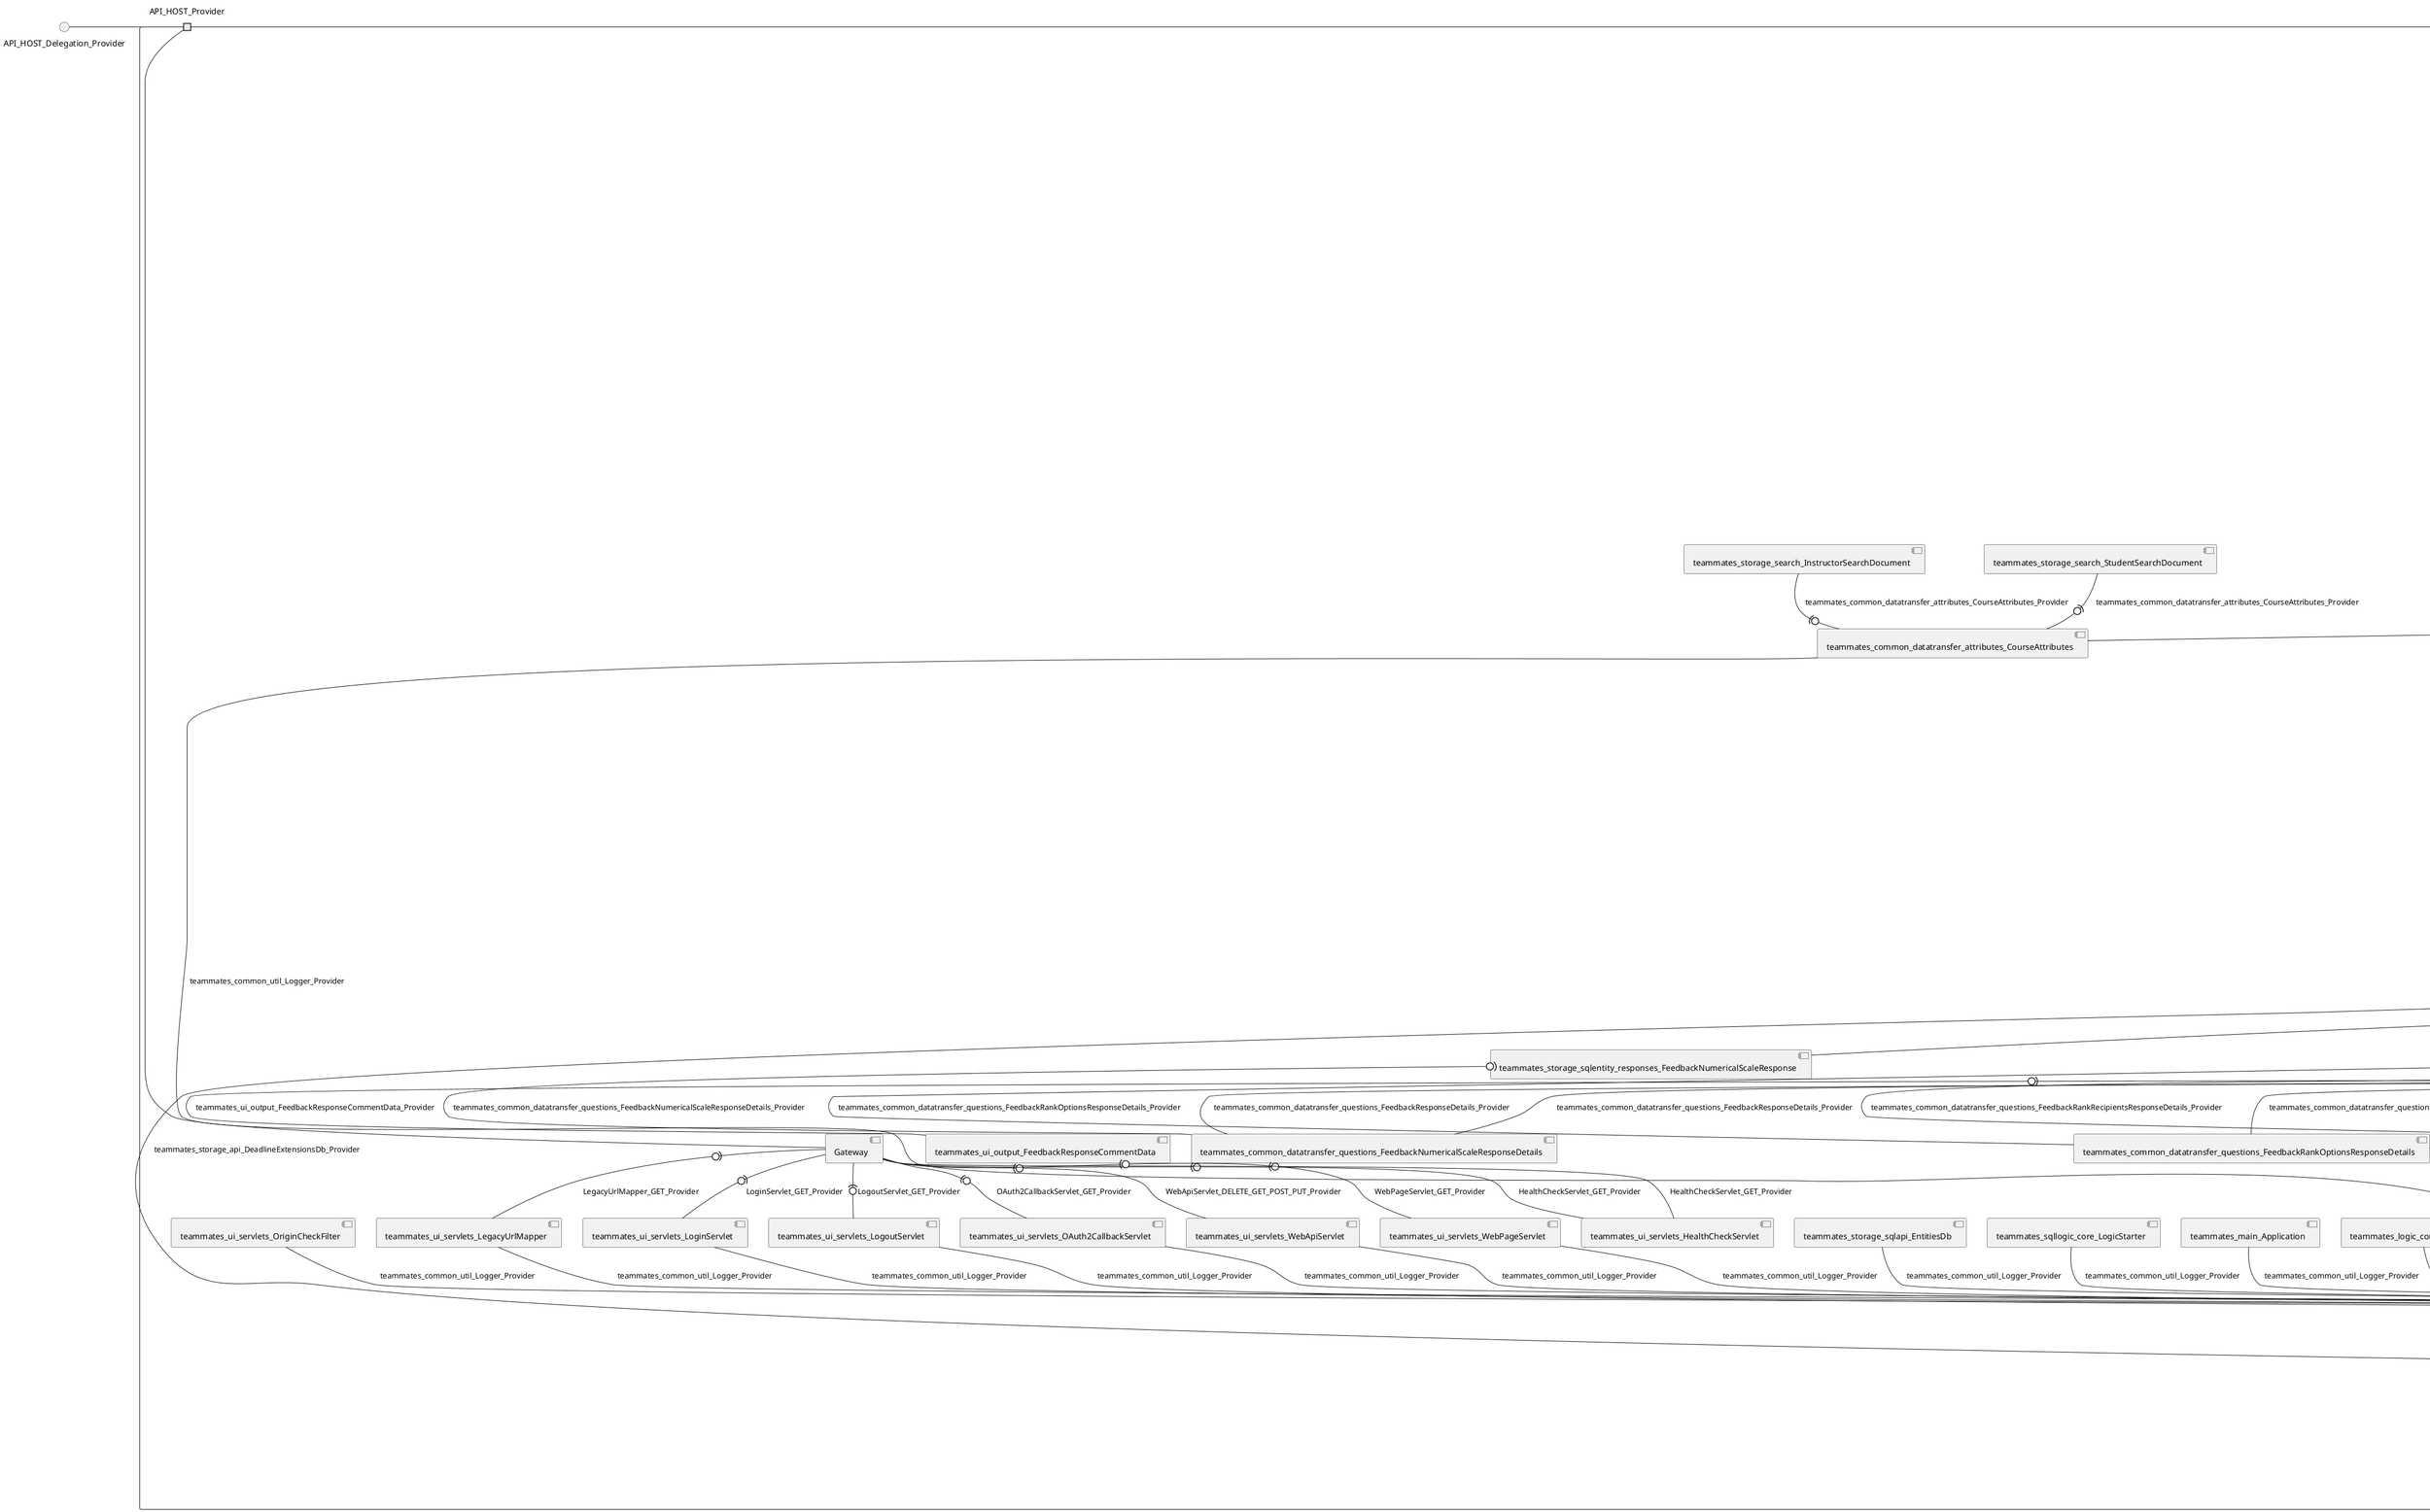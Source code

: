 @startuml
skinparam fixCircleLabelOverlapping true
skinparam componentStyle uml2
() API_HOST_Delegation_Provider
() SERVICE_HOST_GET_POST_Delegation_Provider
rectangle System {
[Gateway] [[teammates-teammates.repository#_2WL0Fng3Ee--CPldkCRbdw]]
[teammates_client_scripts_DataMigrationForFeedbackSessionMismatchedTimezone] [[teammates-teammates.repository#_2WL0Fng3Ee--CPldkCRbdw]]
[teammates_client_scripts_DataMigrationForTeamNameInResponseGiver] [[teammates-teammates.repository#_2WL0Fng3Ee--CPldkCRbdw]]
[teammates_client_scripts_GenerateUsageStatisticsObjects] [[teammates-teammates.repository#_2WL0Fng3Ee--CPldkCRbdw]]
[teammates_client_scripts_PopulateCourseSearchDocuments] [[teammates-teammates.repository#_2WL0Fng3Ee--CPldkCRbdw]]
[teammates_client_scripts_testdataconversion_ConvertDatastoreJsonToSqlJson] [[teammates-teammates.repository#_2WL0Fng3Ee--CPldkCRbdw]]
[teammates_client_scripts_testdataconversion_DataStoreToSqlConverter] [[teammates-teammates.repository#_2WL0Fng3Ee--CPldkCRbdw]]
[teammates_client_scripts_testdataconversion_UuidGenerator] [[teammates-teammates.repository#_2WL0Fng3Ee--CPldkCRbdw]]
[teammates_common_datatransfer_DataBundle] [[teammates-teammates.repository#_2WL0Fng3Ee--CPldkCRbdw]]
[teammates_common_datatransfer_InstructorPermissionSet] [[teammates-teammates.repository#_2WL0Fng3Ee--CPldkCRbdw]]
[teammates_common_datatransfer_InstructorPrivileges] [[teammates-teammates.repository#_2WL0Fng3Ee--CPldkCRbdw]]
[teammates_common_datatransfer_SqlDataBundle] [[teammates-teammates.repository#_2WL0Fng3Ee--CPldkCRbdw]]
[teammates_common_datatransfer_TeamEvalResult] [[teammates-teammates.repository#_2WL0Fng3Ee--CPldkCRbdw]]
[teammates_common_datatransfer_attributes_CourseAttributes] [[teammates-teammates.repository#_2WL0Fng3Ee--CPldkCRbdw]]
[teammates_common_datatransfer_attributes_FeedbackQuestionAttributes] [[teammates-teammates.repository#_2WL0Fng3Ee--CPldkCRbdw]]
[teammates_common_datatransfer_attributes_FeedbackResponseAttributes] [[teammates-teammates.repository#_2WL0Fng3Ee--CPldkCRbdw]]
[teammates_common_datatransfer_attributes_InstructorAttributes] [[teammates-teammates.repository#_2WL0Fng3Ee--CPldkCRbdw]]
[teammates_common_datatransfer_questions_FeedbackConstantSumQuestionDetails] [[teammates-teammates.repository#_2WL0Fng3Ee--CPldkCRbdw]]
[teammates_common_datatransfer_questions_FeedbackConstantSumResponseDetails] [[teammates-teammates.repository#_2WL0Fng3Ee--CPldkCRbdw]]
[teammates_common_datatransfer_questions_FeedbackContributionQuestionDetails] [[teammates-teammates.repository#_2WL0Fng3Ee--CPldkCRbdw]]
[teammates_common_datatransfer_questions_FeedbackContributionResponseDetails] [[teammates-teammates.repository#_2WL0Fng3Ee--CPldkCRbdw]]
[teammates_common_datatransfer_questions_FeedbackMcqQuestionDetails] [[teammates-teammates.repository#_2WL0Fng3Ee--CPldkCRbdw]]
[teammates_common_datatransfer_questions_FeedbackMcqResponseDetails] [[teammates-teammates.repository#_2WL0Fng3Ee--CPldkCRbdw]]
[teammates_common_datatransfer_questions_FeedbackMsqQuestionDetails] [[teammates-teammates.repository#_2WL0Fng3Ee--CPldkCRbdw]]
[teammates_common_datatransfer_questions_FeedbackMsqResponseDetails] [[teammates-teammates.repository#_2WL0Fng3Ee--CPldkCRbdw]]
[teammates_common_datatransfer_questions_FeedbackNumericalScaleQuestionDetails] [[teammates-teammates.repository#_2WL0Fng3Ee--CPldkCRbdw]]
[teammates_common_datatransfer_questions_FeedbackNumericalScaleResponseDetails] [[teammates-teammates.repository#_2WL0Fng3Ee--CPldkCRbdw]]
[teammates_common_datatransfer_questions_FeedbackRankOptionsResponseDetails] [[teammates-teammates.repository#_2WL0Fng3Ee--CPldkCRbdw]]
[teammates_common_datatransfer_questions_FeedbackRankRecipientsResponseDetails] [[teammates-teammates.repository#_2WL0Fng3Ee--CPldkCRbdw]]
[teammates_common_datatransfer_questions_FeedbackRubricQuestionDetails] [[teammates-teammates.repository#_2WL0Fng3Ee--CPldkCRbdw]]
[teammates_common_datatransfer_questions_FeedbackRubricResponseDetails] [[teammates-teammates.repository#_2WL0Fng3Ee--CPldkCRbdw]]
[teammates_common_datatransfer_questions_FeedbackTextQuestionDetails] [[teammates-teammates.repository#_2WL0Fng3Ee--CPldkCRbdw]]
[teammates_common_datatransfer_questions_FeedbackTextResponseDetails] [[teammates-teammates.repository#_2WL0Fng3Ee--CPldkCRbdw]]
[teammates_common_util_Config] [[teammates-teammates.repository#_2WL0Fng3Ee--CPldkCRbdw]]
[teammates_common_util_Logger] [[teammates-teammates.repository#_2WL0Fng3Ee--CPldkCRbdw]]
[teammates_common_util_StringHelper] [[teammates-teammates.repository#_2WL0Fng3Ee--CPldkCRbdw]]
[teammates_it_sqllogic_api_EmailGeneratorTestIT] [[teammates-teammates.repository#_2WL0Fng3Ee--CPldkCRbdw]]
[teammates_it_sqllogic_core_AccountRequestsLogicIT] [[teammates-teammates.repository#_2WL0Fng3Ee--CPldkCRbdw]]
[teammates_it_sqllogic_core_AccountsLogicIT] [[teammates-teammates.repository#_2WL0Fng3Ee--CPldkCRbdw]]
[teammates_it_sqllogic_core_DataBundleLogicIT] [[teammates-teammates.repository#_2WL0Fng3Ee--CPldkCRbdw]]
[teammates_it_sqllogic_core_DeadlineExtensionsLogicIT] [[teammates-teammates.repository#_2WL0Fng3Ee--CPldkCRbdw]]
[teammates_it_sqllogic_core_FeedbackQuestionsLogicIT] [[teammates-teammates.repository#_2WL0Fng3Ee--CPldkCRbdw]]
[teammates_it_sqllogic_core_FeedbackResponsesLogicIT] [[teammates-teammates.repository#_2WL0Fng3Ee--CPldkCRbdw]]
[teammates_it_sqllogic_core_FeedbackSessionLogsLogicIT] [[teammates-teammates.repository#_2WL0Fng3Ee--CPldkCRbdw]]
[teammates_it_sqllogic_core_FeedbackSessionsLogicIT] [[teammates-teammates.repository#_2WL0Fng3Ee--CPldkCRbdw]]
[teammates_it_sqllogic_core_NotificationsLogicIT] [[teammates-teammates.repository#_2WL0Fng3Ee--CPldkCRbdw]]
[teammates_it_sqllogic_core_UsersLogicIT] [[teammates-teammates.repository#_2WL0Fng3Ee--CPldkCRbdw]]
[teammates_it_storage_sqlapi_AccountRequestsDbIT] [[teammates-teammates.repository#_2WL0Fng3Ee--CPldkCRbdw]]
[teammates_it_storage_sqlapi_AccountsDbIT] [[teammates-teammates.repository#_2WL0Fng3Ee--CPldkCRbdw]]
[teammates_it_storage_sqlapi_CoursesDbIT] [[teammates-teammates.repository#_2WL0Fng3Ee--CPldkCRbdw]]
[teammates_it_storage_sqlapi_FeedbackQuestionsDbIT] [[teammates-teammates.repository#_2WL0Fng3Ee--CPldkCRbdw]]
[teammates_it_storage_sqlapi_FeedbackResponseCommentsDbIT] [[teammates-teammates.repository#_2WL0Fng3Ee--CPldkCRbdw]]
[teammates_it_storage_sqlapi_FeedbackResponsesDbIT] [[teammates-teammates.repository#_2WL0Fng3Ee--CPldkCRbdw]]
[teammates_it_storage_sqlapi_FeedbackSessionLogsDbIT] [[teammates-teammates.repository#_2WL0Fng3Ee--CPldkCRbdw]]
[teammates_it_storage_sqlapi_FeedbackSessionsDbIT] [[teammates-teammates.repository#_2WL0Fng3Ee--CPldkCRbdw]]
[teammates_it_storage_sqlapi_NotificationDbIT] [[teammates-teammates.repository#_2WL0Fng3Ee--CPldkCRbdw]]
[teammates_it_storage_sqlapi_UsageStatisticsDbIT] [[teammates-teammates.repository#_2WL0Fng3Ee--CPldkCRbdw]]
[teammates_it_storage_sqlapi_UsersDbIT] [[teammates-teammates.repository#_2WL0Fng3Ee--CPldkCRbdw]]
[teammates_it_storage_sqlsearch_AccountRequestSearchIT] [[teammates-teammates.repository#_2WL0Fng3Ee--CPldkCRbdw]]
[teammates_it_storage_sqlsearch_InstructorSearchIT] [[teammates-teammates.repository#_2WL0Fng3Ee--CPldkCRbdw]]
[teammates_it_storage_sqlsearch_StudentSearchIT] [[teammates-teammates.repository#_2WL0Fng3Ee--CPldkCRbdw]]
[teammates_it_test_BaseTestCaseWithSqlDatabaseAccess] [[teammates-teammates.repository#_2WL0Fng3Ee--CPldkCRbdw]]
[teammates_it_ui_webapi_SearchInstructorsActionIT] [[teammates-teammates.repository#_2WL0Fng3Ee--CPldkCRbdw]]
[teammates_it_ui_webapi_SearchStudentsActionIT] [[teammates-teammates.repository#_2WL0Fng3Ee--CPldkCRbdw]]
[teammates_it_ui_webapi_StudentSearchIndexingWorkerActionIT] [[teammates-teammates.repository#_2WL0Fng3Ee--CPldkCRbdw]]
[teammates_it_ui_webapi_UpdateFeedbackSessionLogsActionIT] [[teammates-teammates.repository#_2WL0Fng3Ee--CPldkCRbdw]]
[teammates_logic_api_AuthProxy] [[teammates-teammates.repository#_2WL0Fng3Ee--CPldkCRbdw]]
[teammates_logic_api_EmailGenerator] [[teammates-teammates.repository#_2WL0Fng3Ee--CPldkCRbdw]]
[teammates_logic_api_EmailSender] [[teammates-teammates.repository#_2WL0Fng3Ee--CPldkCRbdw]]
[teammates_logic_api_Logic] [[teammates-teammates.repository#_2WL0Fng3Ee--CPldkCRbdw]]
[teammates_logic_api_RecaptchaVerifier] [[teammates-teammates.repository#_2WL0Fng3Ee--CPldkCRbdw]]
[teammates_logic_api_TaskQueuer] [[teammates-teammates.repository#_2WL0Fng3Ee--CPldkCRbdw]]
[teammates_logic_api_UserProvision] [[teammates-teammates.repository#_2WL0Fng3Ee--CPldkCRbdw]]
[teammates_logic_core_AccountRequestsLogic] [[teammates-teammates.repository#_2WL0Fng3Ee--CPldkCRbdw]]
[teammates_logic_core_AccountsLogic] [[teammates-teammates.repository#_2WL0Fng3Ee--CPldkCRbdw]]
[teammates_logic_core_CoursesLogic] [[teammates-teammates.repository#_2WL0Fng3Ee--CPldkCRbdw]]
[teammates_logic_core_DataBundleLogic] [[teammates-teammates.repository#_2WL0Fng3Ee--CPldkCRbdw]]
[teammates_logic_core_DeadlineExtensionsLogic] [[teammates-teammates.repository#_2WL0Fng3Ee--CPldkCRbdw]]
[teammates_logic_core_FeedbackQuestionsLogic] [[teammates-teammates.repository#_2WL0Fng3Ee--CPldkCRbdw]]
[teammates_logic_core_FeedbackResponseCommentsLogic] [[teammates-teammates.repository#_2WL0Fng3Ee--CPldkCRbdw]]
[teammates_logic_core_FeedbackResponsesLogic] [[teammates-teammates.repository#_2WL0Fng3Ee--CPldkCRbdw]]
[teammates_logic_core_FeedbackSessionsLogic] [[teammates-teammates.repository#_2WL0Fng3Ee--CPldkCRbdw]]
[teammates_logic_core_InstructorsLogic] [[teammates-teammates.repository#_2WL0Fng3Ee--CPldkCRbdw]]
[teammates_logic_core_LogicStarter] [[teammates-teammates.repository#_2WL0Fng3Ee--CPldkCRbdw]]
[teammates_logic_core_NotificationsLogic] [[teammates-teammates.repository#_2WL0Fng3Ee--CPldkCRbdw]]
[teammates_logic_core_StudentsLogic] [[teammates-teammates.repository#_2WL0Fng3Ee--CPldkCRbdw]]
[teammates_logic_core_UsageStatisticsLogic] [[teammates-teammates.repository#_2WL0Fng3Ee--CPldkCRbdw]]
[teammates_logic_external_EmptyAuthService] [[teammates-teammates.repository#_2WL0Fng3Ee--CPldkCRbdw]]
[teammates_logic_external_EmptyEmailService] [[teammates-teammates.repository#_2WL0Fng3Ee--CPldkCRbdw]]
[teammates_logic_external_EmptyRecaptchaService] [[teammates-teammates.repository#_2WL0Fng3Ee--CPldkCRbdw]]
[teammates_logic_external_FirebaseAuthService] [[teammates-teammates.repository#_2WL0Fng3Ee--CPldkCRbdw]]
[teammates_logic_external_GoogleCloudTasksService] [[teammates-teammates.repository#_2WL0Fng3Ee--CPldkCRbdw]]
[teammates_logic_external_GoogleRecaptchaService] [[teammates-teammates.repository#_2WL0Fng3Ee--CPldkCRbdw]]
[teammates_logic_external_LocalTaskQueueService] [[teammates-teammates.repository#_2WL0Fng3Ee--CPldkCRbdw]]
[teammates_logic_external_MailgunService] [[teammates-teammates.repository#_2WL0Fng3Ee--CPldkCRbdw]]
[teammates_logic_external_MailjetService] [[teammates-teammates.repository#_2WL0Fng3Ee--CPldkCRbdw]]
[teammates_logic_external_SendgridService] [[teammates-teammates.repository#_2WL0Fng3Ee--CPldkCRbdw]]
[teammates_main_Application] [[teammates-teammates.repository#_2WL0Fng3Ee--CPldkCRbdw]]
[teammates_sqllogic_api_Logic] [[teammates-teammates.repository#_2WL0Fng3Ee--CPldkCRbdw]]
[teammates_sqllogic_api_SqlEmailGenerator] [[teammates-teammates.repository#_2WL0Fng3Ee--CPldkCRbdw]]
[teammates_sqllogic_core_AccountRequestsLogic] [[teammates-teammates.repository#_2WL0Fng3Ee--CPldkCRbdw]]
[teammates_sqllogic_core_AccountsLogic] [[teammates-teammates.repository#_2WL0Fng3Ee--CPldkCRbdw]]
[teammates_sqllogic_core_CoursesLogic] [[teammates-teammates.repository#_2WL0Fng3Ee--CPldkCRbdw]]
[teammates_sqllogic_core_DataBundleLogic] [[teammates-teammates.repository#_2WL0Fng3Ee--CPldkCRbdw]]
[teammates_sqllogic_core_DeadlineExtensionsLogic] [[teammates-teammates.repository#_2WL0Fng3Ee--CPldkCRbdw]]
[teammates_sqllogic_core_FeedbackQuestionsLogic] [[teammates-teammates.repository#_2WL0Fng3Ee--CPldkCRbdw]]
[teammates_sqllogic_core_FeedbackResponseCommentsLogic] [[teammates-teammates.repository#_2WL0Fng3Ee--CPldkCRbdw]]
[teammates_sqllogic_core_FeedbackResponsesLogic] [[teammates-teammates.repository#_2WL0Fng3Ee--CPldkCRbdw]]
[teammates_sqllogic_core_FeedbackSessionLogsLogic] [[teammates-teammates.repository#_2WL0Fng3Ee--CPldkCRbdw]]
[teammates_sqllogic_core_FeedbackSessionsLogic] [[teammates-teammates.repository#_2WL0Fng3Ee--CPldkCRbdw]]
[teammates_sqllogic_core_LogicStarter] [[teammates-teammates.repository#_2WL0Fng3Ee--CPldkCRbdw]]
[teammates_sqllogic_core_NotificationsLogic] [[teammates-teammates.repository#_2WL0Fng3Ee--CPldkCRbdw]]
[teammates_sqllogic_core_UsageStatisticsLogic] [[teammates-teammates.repository#_2WL0Fng3Ee--CPldkCRbdw]]
[teammates_sqllogic_core_UsersLogic] [[teammates-teammates.repository#_2WL0Fng3Ee--CPldkCRbdw]]
[teammates_storage_api_AccountRequestsDb] [[teammates-teammates.repository#_2WL0Fng3Ee--CPldkCRbdw]]
[teammates_storage_api_AccountsDb] [[teammates-teammates.repository#_2WL0Fng3Ee--CPldkCRbdw]]
[teammates_storage_api_CoursesDb] [[teammates-teammates.repository#_2WL0Fng3Ee--CPldkCRbdw]]
[teammates_storage_api_DeadlineExtensionsDb] [[teammates-teammates.repository#_2WL0Fng3Ee--CPldkCRbdw]]
[teammates_storage_api_FeedbackQuestionsDb] [[teammates-teammates.repository#_2WL0Fng3Ee--CPldkCRbdw]]
[teammates_storage_api_FeedbackResponseCommentsDb] [[teammates-teammates.repository#_2WL0Fng3Ee--CPldkCRbdw]]
[teammates_storage_api_FeedbackResponsesDb] [[teammates-teammates.repository#_2WL0Fng3Ee--CPldkCRbdw]]
[teammates_storage_api_FeedbackSessionsDb] [[teammates-teammates.repository#_2WL0Fng3Ee--CPldkCRbdw]]
[teammates_storage_api_InstructorsDb] [[teammates-teammates.repository#_2WL0Fng3Ee--CPldkCRbdw]]
[teammates_storage_api_NotificationsDb] [[teammates-teammates.repository#_2WL0Fng3Ee--CPldkCRbdw]]
[teammates_storage_api_StudentsDb] [[teammates-teammates.repository#_2WL0Fng3Ee--CPldkCRbdw]]
[teammates_storage_api_UsageStatisticsDb] [[teammates-teammates.repository#_2WL0Fng3Ee--CPldkCRbdw]]
[teammates_storage_search_AccountRequestSearchManager] [[teammates-teammates.repository#_2WL0Fng3Ee--CPldkCRbdw]]
[teammates_storage_search_InstructorSearchDocument] [[teammates-teammates.repository#_2WL0Fng3Ee--CPldkCRbdw]]
[teammates_storage_search_InstructorSearchManager] [[teammates-teammates.repository#_2WL0Fng3Ee--CPldkCRbdw]]
[teammates_storage_search_SearchManagerFactory] [[teammates-teammates.repository#_2WL0Fng3Ee--CPldkCRbdw]]
[teammates_storage_search_StudentSearchDocument] [[teammates-teammates.repository#_2WL0Fng3Ee--CPldkCRbdw]]
[teammates_storage_search_StudentSearchManager] [[teammates-teammates.repository#_2WL0Fng3Ee--CPldkCRbdw]]
[teammates_storage_sqlapi_AccountRequestsDb] [[teammates-teammates.repository#_2WL0Fng3Ee--CPldkCRbdw]]
[teammates_storage_sqlapi_AccountsDb] [[teammates-teammates.repository#_2WL0Fng3Ee--CPldkCRbdw]]
[teammates_storage_sqlapi_CoursesDb] [[teammates-teammates.repository#_2WL0Fng3Ee--CPldkCRbdw]]
[teammates_storage_sqlapi_DeadlineExtensionsDb] [[teammates-teammates.repository#_2WL0Fng3Ee--CPldkCRbdw]]
[teammates_storage_sqlapi_EntitiesDb] [[teammates-teammates.repository#_2WL0Fng3Ee--CPldkCRbdw]]
[teammates_storage_sqlapi_FeedbackQuestionsDb] [[teammates-teammates.repository#_2WL0Fng3Ee--CPldkCRbdw]]
[teammates_storage_sqlapi_FeedbackResponseCommentsDb] [[teammates-teammates.repository#_2WL0Fng3Ee--CPldkCRbdw]]
[teammates_storage_sqlapi_FeedbackResponsesDb] [[teammates-teammates.repository#_2WL0Fng3Ee--CPldkCRbdw]]
[teammates_storage_sqlapi_FeedbackSessionLogsDb] [[teammates-teammates.repository#_2WL0Fng3Ee--CPldkCRbdw]]
[teammates_storage_sqlapi_FeedbackSessionsDb] [[teammates-teammates.repository#_2WL0Fng3Ee--CPldkCRbdw]]
[teammates_storage_sqlapi_NotificationsDb] [[teammates-teammates.repository#_2WL0Fng3Ee--CPldkCRbdw]]
[teammates_storage_sqlapi_UsageStatisticsDb] [[teammates-teammates.repository#_2WL0Fng3Ee--CPldkCRbdw]]
[teammates_storage_sqlapi_UsersDb] [[teammates-teammates.repository#_2WL0Fng3Ee--CPldkCRbdw]]
[teammates_storage_sqlentity_Account] [[teammates-teammates.repository#_2WL0Fng3Ee--CPldkCRbdw]]
[teammates_storage_sqlentity_Course] [[teammates-teammates.repository#_2WL0Fng3Ee--CPldkCRbdw]]
[teammates_storage_sqlentity_DeadlineExtension] [[teammates-teammates.repository#_2WL0Fng3Ee--CPldkCRbdw]]
[teammates_storage_sqlentity_FeedbackResponseComment] [[teammates-teammates.repository#_2WL0Fng3Ee--CPldkCRbdw]]
[teammates_storage_sqlentity_FeedbackSession] [[teammates-teammates.repository#_2WL0Fng3Ee--CPldkCRbdw]]
[teammates_storage_sqlentity_FeedbackSessionLog] [[teammates-teammates.repository#_2WL0Fng3Ee--CPldkCRbdw]]
[teammates_storage_sqlentity_Instructor] [[teammates-teammates.repository#_2WL0Fng3Ee--CPldkCRbdw]]
[teammates_storage_sqlentity_Notification] [[teammates-teammates.repository#_2WL0Fng3Ee--CPldkCRbdw]]
[teammates_storage_sqlentity_ReadNotification] [[teammates-teammates.repository#_2WL0Fng3Ee--CPldkCRbdw]]
[teammates_storage_sqlentity_Section] [[teammates-teammates.repository#_2WL0Fng3Ee--CPldkCRbdw]]
[teammates_storage_sqlentity_Student] [[teammates-teammates.repository#_2WL0Fng3Ee--CPldkCRbdw]]
[teammates_storage_sqlentity_Team] [[teammates-teammates.repository#_2WL0Fng3Ee--CPldkCRbdw]]
[teammates_storage_sqlentity_questions_FeedbackConstantSumQuestion] [[teammates-teammates.repository#_2WL0Fng3Ee--CPldkCRbdw]]
[teammates_storage_sqlentity_questions_FeedbackContributionQuestion] [[teammates-teammates.repository#_2WL0Fng3Ee--CPldkCRbdw]]
[teammates_storage_sqlentity_questions_FeedbackMcqQuestion] [[teammates-teammates.repository#_2WL0Fng3Ee--CPldkCRbdw]]
[teammates_storage_sqlentity_questions_FeedbackMsqQuestion] [[teammates-teammates.repository#_2WL0Fng3Ee--CPldkCRbdw]]
[teammates_storage_sqlentity_questions_FeedbackNumericalScaleQuestion] [[teammates-teammates.repository#_2WL0Fng3Ee--CPldkCRbdw]]
[teammates_storage_sqlentity_questions_FeedbackRubricQuestion] [[teammates-teammates.repository#_2WL0Fng3Ee--CPldkCRbdw]]
[teammates_storage_sqlentity_questions_FeedbackTextQuestion] [[teammates-teammates.repository#_2WL0Fng3Ee--CPldkCRbdw]]
[teammates_storage_sqlentity_responses_FeedbackConstantSumResponse] [[teammates-teammates.repository#_2WL0Fng3Ee--CPldkCRbdw]]
[teammates_storage_sqlentity_responses_FeedbackContributionResponse] [[teammates-teammates.repository#_2WL0Fng3Ee--CPldkCRbdw]]
[teammates_storage_sqlentity_responses_FeedbackMcqResponse] [[teammates-teammates.repository#_2WL0Fng3Ee--CPldkCRbdw]]
[teammates_storage_sqlentity_responses_FeedbackMsqResponse] [[teammates-teammates.repository#_2WL0Fng3Ee--CPldkCRbdw]]
[teammates_storage_sqlentity_responses_FeedbackNumericalScaleResponse] [[teammates-teammates.repository#_2WL0Fng3Ee--CPldkCRbdw]]
[teammates_storage_sqlentity_responses_FeedbackRankOptionsResponse] [[teammates-teammates.repository#_2WL0Fng3Ee--CPldkCRbdw]]
[teammates_storage_sqlentity_responses_FeedbackRankRecipientsResponse] [[teammates-teammates.repository#_2WL0Fng3Ee--CPldkCRbdw]]
[teammates_storage_sqlentity_responses_FeedbackRubricResponse] [[teammates-teammates.repository#_2WL0Fng3Ee--CPldkCRbdw]]
[teammates_storage_sqlentity_responses_FeedbackTextResponse] [[teammates-teammates.repository#_2WL0Fng3Ee--CPldkCRbdw]]
[teammates_storage_sqlsearch_AccountRequestSearchManager] [[teammates-teammates.repository#_2WL0Fng3Ee--CPldkCRbdw]]
[teammates_storage_sqlsearch_InstructorSearchDocument] [[teammates-teammates.repository#_2WL0Fng3Ee--CPldkCRbdw]]
[teammates_storage_sqlsearch_InstructorSearchManager] [[teammates-teammates.repository#_2WL0Fng3Ee--CPldkCRbdw]]
[teammates_storage_sqlsearch_SearchManagerFactory] [[teammates-teammates.repository#_2WL0Fng3Ee--CPldkCRbdw]]
[teammates_storage_sqlsearch_StudentSearchDocument] [[teammates-teammates.repository#_2WL0Fng3Ee--CPldkCRbdw]]
[teammates_storage_sqlsearch_StudentSearchManager] [[teammates-teammates.repository#_2WL0Fng3Ee--CPldkCRbdw]]
[teammates_ui_output_CourseData] [[teammates-teammates.repository#_2WL0Fng3Ee--CPldkCRbdw]]
[teammates_ui_output_FeedbackQuestionData] [[teammates-teammates.repository#_2WL0Fng3Ee--CPldkCRbdw]]
[teammates_ui_output_FeedbackResponseCommentData] [[teammates-teammates.repository#_2WL0Fng3Ee--CPldkCRbdw]]
[teammates_ui_output_FeedbackResponseData] [[teammates-teammates.repository#_2WL0Fng3Ee--CPldkCRbdw]]
[teammates_ui_output_FeedbackSessionData] [[teammates-teammates.repository#_2WL0Fng3Ee--CPldkCRbdw]]
[teammates_ui_output_FeedbackSessionLogData] [[teammates-teammates.repository#_2WL0Fng3Ee--CPldkCRbdw]]
[teammates_ui_output_InstructorPrivilegeData] [[teammates-teammates.repository#_2WL0Fng3Ee--CPldkCRbdw]]
[teammates_ui_request_InstructorPrivilegeUpdateRequest] [[teammates-teammates.repository#_2WL0Fng3Ee--CPldkCRbdw]]
[teammates_ui_servlets_DevServerLoginServlet] [[teammates-teammates.repository#_2WL0Fng3Ee--CPldkCRbdw]]
[teammates_ui_servlets_HealthCheckServlet] [[teammates-teammates.repository#_2WL0Fng3Ee--CPldkCRbdw]]
[teammates_ui_servlets_LegacyUrlMapper] [[teammates-teammates.repository#_2WL0Fng3Ee--CPldkCRbdw]]
[teammates_ui_servlets_LoginServlet] [[teammates-teammates.repository#_2WL0Fng3Ee--CPldkCRbdw]]
[teammates_ui_servlets_LogoutServlet] [[teammates-teammates.repository#_2WL0Fng3Ee--CPldkCRbdw]]
[teammates_ui_servlets_OAuth2CallbackServlet] [[teammates-teammates.repository#_2WL0Fng3Ee--CPldkCRbdw]]
[teammates_ui_servlets_OriginCheckFilter] [[teammates-teammates.repository#_2WL0Fng3Ee--CPldkCRbdw]]
[teammates_ui_servlets_RequestTraceFilter] [[teammates-teammates.repository#_2WL0Fng3Ee--CPldkCRbdw]]
[teammates_ui_servlets_WebApiServlet] [[teammates-teammates.repository#_2WL0Fng3Ee--CPldkCRbdw]]
[teammates_ui_servlets_WebPageServlet] [[teammates-teammates.repository#_2WL0Fng3Ee--CPldkCRbdw]]
[teammates_ui_webapi_ArchiveCourseAction] [[teammates-teammates.repository#_2WL0Fng3Ee--CPldkCRbdw]]
[teammates_ui_webapi_CalculateUsageStatisticsAction] [[teammates-teammates.repository#_2WL0Fng3Ee--CPldkCRbdw]]
[teammates_ui_webapi_CreateAccountAction] [[teammates-teammates.repository#_2WL0Fng3Ee--CPldkCRbdw]]
[teammates_ui_webapi_CreateFeedbackSessionAction] [[teammates-teammates.repository#_2WL0Fng3Ee--CPldkCRbdw]]
[teammates_ui_webapi_CreateFeedbackSessionLogAction] [[teammates-teammates.repository#_2WL0Fng3Ee--CPldkCRbdw]]
[teammates_ui_webapi_CreateNotificationAction] [[teammates-teammates.repository#_2WL0Fng3Ee--CPldkCRbdw]]
[teammates_ui_webapi_DatastoreBackupAction] [[teammates-teammates.repository#_2WL0Fng3Ee--CPldkCRbdw]]
[teammates_ui_webapi_FeedbackSessionClosedRemindersAction] [[teammates-teammates.repository#_2WL0Fng3Ee--CPldkCRbdw]]
[teammates_ui_webapi_FeedbackSessionClosingRemindersAction] [[teammates-teammates.repository#_2WL0Fng3Ee--CPldkCRbdw]]
[teammates_ui_webapi_FeedbackSessionOpeningRemindersAction] [[teammates-teammates.repository#_2WL0Fng3Ee--CPldkCRbdw]]
[teammates_ui_webapi_FeedbackSessionOpeningSoonRemindersAction] [[teammates-teammates.repository#_2WL0Fng3Ee--CPldkCRbdw]]
[teammates_ui_webapi_FeedbackSessionPublishedEmailWorkerAction] [[teammates-teammates.repository#_2WL0Fng3Ee--CPldkCRbdw]]
[teammates_ui_webapi_FeedbackSessionRemindEmailWorkerAction] [[teammates-teammates.repository#_2WL0Fng3Ee--CPldkCRbdw]]
[teammates_ui_webapi_FeedbackSessionRemindParticularUsersEmailWorkerAction] [[teammates-teammates.repository#_2WL0Fng3Ee--CPldkCRbdw]]
[teammates_ui_webapi_FeedbackSessionResendPublishedEmailWorkerAction] [[teammates-teammates.repository#_2WL0Fng3Ee--CPldkCRbdw]]
[teammates_ui_webapi_FeedbackSessionUnpublishedEmailWorkerAction] [[teammates-teammates.repository#_2WL0Fng3Ee--CPldkCRbdw]]
[teammates_ui_webapi_JoinCourseAction] [[teammates-teammates.repository#_2WL0Fng3Ee--CPldkCRbdw]]
[teammates_ui_webapi_PublishFeedbackSessionAction] [[teammates-teammates.repository#_2WL0Fng3Ee--CPldkCRbdw]]
[teammates_ui_webapi_ResetAccountRequestAction] [[teammates-teammates.repository#_2WL0Fng3Ee--CPldkCRbdw]]
[teammates_ui_webapi_SendErrorReportAction] [[teammates-teammates.repository#_2WL0Fng3Ee--CPldkCRbdw]]
[teammates_ui_webapi_SubmitFeedbackResponsesAction] [[teammates-teammates.repository#_2WL0Fng3Ee--CPldkCRbdw]]
[teammates_ui_webapi_UnpublishFeedbackSessionAction] [[teammates-teammates.repository#_2WL0Fng3Ee--CPldkCRbdw]]
[teammates_ui_webapi_UpdateFeedbackSessionAction] [[teammates-teammates.repository#_2WL0Fng3Ee--CPldkCRbdw]]
[teammates_ui_webapi_UpdateInstructorPrivilegeAction] [[teammates-teammates.repository#_2WL0Fng3Ee--CPldkCRbdw]]
port API_HOST_Provider
API_HOST_Delegation_Provider - API_HOST_Provider
API_HOST_Provider - [Gateway]
[Gateway] -(0- [teammates_ui_servlets_HealthCheckServlet] : HealthCheckServlet_GET_Provider
[Gateway] -(0- [teammates_ui_servlets_HealthCheckServlet] : HealthCheckServlet_GET_Provider
[Gateway] -(0- [teammates_ui_servlets_LegacyUrlMapper] : LegacyUrlMapper_GET_Provider
[Gateway] -(0- [teammates_ui_servlets_LoginServlet] : LoginServlet_GET_Provider
[Gateway] -(0- [teammates_ui_servlets_LogoutServlet] : LogoutServlet_GET_Provider
[Gateway] -(0- [teammates_ui_servlets_OAuth2CallbackServlet] : OAuth2CallbackServlet_GET_Provider
port SERVICE_HOST_GET_POST_Provider
SERVICE_HOST_GET_POST_Delegation_Provider - SERVICE_HOST_GET_POST_Provider
SERVICE_HOST_GET_POST_Provider - [teammates_ui_servlets_DevServerLoginServlet]
[Gateway] -(0- [teammates_ui_servlets_WebApiServlet] : WebApiServlet_DELETE_GET_POST_PUT_Provider
[Gateway] -(0- [teammates_ui_servlets_WebPageServlet] : WebPageServlet_GET_Provider
[teammates_client_scripts_testdataconversion_ConvertDatastoreJsonToSqlJson] -(0- [teammates_client_scripts_testdataconversion_DataStoreToSqlConverter] : teammates_client_scripts_testdataconversion_DataStoreToSqlConverter_Provider
[teammates_client_scripts_testdataconversion_DataStoreToSqlConverter] -(0- [teammates_client_scripts_testdataconversion_UuidGenerator] : teammates_client_scripts_testdataconversion_UuidGenerator_Provider
[teammates_client_scripts_testdataconversion_ConvertDatastoreJsonToSqlJson] -(0- [teammates_common_datatransfer_DataBundle] : teammates_common_datatransfer_DataBundle_Provider
[teammates_ui_output_CourseData] -(0- [teammates_common_datatransfer_InstructorPermissionSet] : teammates_common_datatransfer_InstructorPermissionSet_Provider
[teammates_common_datatransfer_InstructorPrivileges] -(0- [teammates_common_datatransfer_InstructorPermissionSet] : teammates_common_datatransfer_InstructorPermissionSet_Provider
[teammates_ui_output_FeedbackSessionData] -(0- [teammates_common_datatransfer_InstructorPermissionSet] : teammates_common_datatransfer_InstructorPermissionSet_Provider
[teammates_common_datatransfer_attributes_InstructorAttributes] -(0- [teammates_common_datatransfer_InstructorPrivileges] : teammates_common_datatransfer_InstructorPrivileges_Provider
[teammates_ui_output_InstructorPrivilegeData] -(0- [teammates_common_datatransfer_InstructorPrivileges] : teammates_common_datatransfer_InstructorPrivileges_Provider
[teammates_ui_request_InstructorPrivilegeUpdateRequest] -(0- [teammates_common_datatransfer_InstructorPrivileges] : teammates_common_datatransfer_InstructorPrivileges_Provider
[teammates_storage_sqlentity_Instructor] -(0- [teammates_common_datatransfer_InstructorPrivileges] : teammates_common_datatransfer_InstructorPrivileges_Provider
[teammates_it_sqllogic_core_DeadlineExtensionsLogicIT] -(0- [teammates_common_datatransfer_SqlDataBundle] : teammates_common_datatransfer_SqlDataBundle_Provider
[teammates_it_storage_sqlapi_FeedbackSessionLogsDbIT] -(0- [teammates_common_datatransfer_SqlDataBundle] : teammates_common_datatransfer_SqlDataBundle_Provider
[teammates_it_storage_sqlsearch_AccountRequestSearchIT] -(0- [teammates_common_datatransfer_SqlDataBundle] : teammates_common_datatransfer_SqlDataBundle_Provider
[teammates_it_storage_sqlsearch_InstructorSearchIT] -(0- [teammates_common_datatransfer_SqlDataBundle] : teammates_common_datatransfer_SqlDataBundle_Provider
[teammates_it_sqllogic_core_FeedbackResponsesLogicIT] -(0- [teammates_common_datatransfer_SqlDataBundle] : teammates_common_datatransfer_SqlDataBundle_Provider
[teammates_it_sqllogic_core_FeedbackQuestionsLogicIT] -(0- [teammates_common_datatransfer_SqlDataBundle] : teammates_common_datatransfer_SqlDataBundle_Provider
[teammates_it_storage_sqlapi_FeedbackResponseCommentsDbIT] -(0- [teammates_common_datatransfer_SqlDataBundle] : teammates_common_datatransfer_SqlDataBundle_Provider
[teammates_it_sqllogic_core_AccountsLogicIT] -(0- [teammates_common_datatransfer_SqlDataBundle] : teammates_common_datatransfer_SqlDataBundle_Provider
[teammates_it_storage_sqlapi_FeedbackQuestionsDbIT] -(0- [teammates_common_datatransfer_SqlDataBundle] : teammates_common_datatransfer_SqlDataBundle_Provider
[teammates_it_storage_sqlsearch_StudentSearchIT] -(0- [teammates_common_datatransfer_SqlDataBundle] : teammates_common_datatransfer_SqlDataBundle_Provider
[teammates_it_sqllogic_core_FeedbackSessionLogsLogicIT] -(0- [teammates_common_datatransfer_SqlDataBundle] : teammates_common_datatransfer_SqlDataBundle_Provider
[teammates_it_storage_sqlapi_FeedbackResponsesDbIT] -(0- [teammates_common_datatransfer_SqlDataBundle] : teammates_common_datatransfer_SqlDataBundle_Provider
[teammates_it_sqllogic_api_EmailGeneratorTestIT] -(0- [teammates_common_datatransfer_SqlDataBundle] : teammates_common_datatransfer_SqlDataBundle_Provider
[teammates_client_scripts_testdataconversion_ConvertDatastoreJsonToSqlJson] -(0- [teammates_common_datatransfer_SqlDataBundle] : teammates_common_datatransfer_SqlDataBundle_Provider
[teammates_it_sqllogic_core_FeedbackSessionsLogicIT] -(0- [teammates_common_datatransfer_SqlDataBundle] : teammates_common_datatransfer_SqlDataBundle_Provider
[teammates_client_scripts_DataMigrationForFeedbackSessionMismatchedTimezone] -(0- [teammates_common_datatransfer_attributes_CourseAttributes] : teammates_common_datatransfer_attributes_CourseAttributes_Provider
[teammates_storage_search_InstructorSearchDocument] -(0- [teammates_common_datatransfer_attributes_CourseAttributes] : teammates_common_datatransfer_attributes_CourseAttributes_Provider
[teammates_storage_search_StudentSearchDocument] -(0- [teammates_common_datatransfer_attributes_CourseAttributes] : teammates_common_datatransfer_attributes_CourseAttributes_Provider
[teammates_storage_sqlentity_questions_FeedbackConstantSumQuestion] -(0- [teammates_common_datatransfer_questions_FeedbackConstantSumQuestionDetails] : teammates_common_datatransfer_questions_FeedbackConstantSumQuestionDetails_Provider
[teammates_storage_sqlentity_responses_FeedbackConstantSumResponse] -(0- [teammates_common_datatransfer_questions_FeedbackConstantSumResponseDetails] : teammates_common_datatransfer_questions_FeedbackConstantSumResponseDetails_Provider
[teammates_storage_sqlentity_questions_FeedbackContributionQuestion] -(0- [teammates_common_datatransfer_questions_FeedbackContributionQuestionDetails] : teammates_common_datatransfer_questions_FeedbackContributionQuestionDetails_Provider
[teammates_storage_sqlentity_responses_FeedbackContributionResponse] -(0- [teammates_common_datatransfer_questions_FeedbackContributionResponseDetails] : teammates_common_datatransfer_questions_FeedbackContributionResponseDetails_Provider
[teammates_storage_sqlentity_questions_FeedbackMcqQuestion] -(0- [teammates_common_datatransfer_questions_FeedbackMcqQuestionDetails] : teammates_common_datatransfer_questions_FeedbackMcqQuestionDetails_Provider
[teammates_storage_sqlentity_responses_FeedbackMcqResponse] -(0- [teammates_common_datatransfer_questions_FeedbackMcqResponseDetails] : teammates_common_datatransfer_questions_FeedbackMcqResponseDetails_Provider
[teammates_storage_sqlentity_questions_FeedbackMsqQuestion] -(0- [teammates_common_datatransfer_questions_FeedbackMsqQuestionDetails] : teammates_common_datatransfer_questions_FeedbackMsqQuestionDetails_Provider
[teammates_storage_sqlentity_responses_FeedbackMsqResponse] -(0- [teammates_common_datatransfer_questions_FeedbackMsqResponseDetails] : teammates_common_datatransfer_questions_FeedbackMsqResponseDetails_Provider
[teammates_storage_sqlentity_questions_FeedbackNumericalScaleQuestion] -(0- [teammates_common_datatransfer_questions_FeedbackNumericalScaleQuestionDetails] : teammates_common_datatransfer_questions_FeedbackNumericalScaleQuestionDetails_Provider
[teammates_storage_sqlentity_responses_FeedbackNumericalScaleResponse] -(0- [teammates_common_datatransfer_questions_FeedbackNumericalScaleResponseDetails] : teammates_common_datatransfer_questions_FeedbackNumericalScaleResponseDetails_Provider
[teammates_ui_output_FeedbackQuestionData] -(0- [teammates_common_datatransfer_questions_FeedbackMcqQuestionDetails] : teammates_common_datatransfer_questions_FeedbackQuestionDetails_Provider
[teammates_ui_output_FeedbackQuestionData] -(0- [teammates_common_datatransfer_questions_FeedbackTextQuestionDetails] : teammates_common_datatransfer_questions_FeedbackQuestionDetails_Provider
[teammates_ui_output_FeedbackQuestionData] -(0- [teammates_common_datatransfer_questions_FeedbackContributionQuestionDetails] : teammates_common_datatransfer_questions_FeedbackQuestionDetails_Provider
[teammates_common_datatransfer_attributes_FeedbackQuestionAttributes] -(0- [teammates_common_datatransfer_questions_FeedbackRubricQuestionDetails] : teammates_common_datatransfer_questions_FeedbackQuestionDetails_Provider
[teammates_ui_output_FeedbackQuestionData] -(0- [teammates_common_datatransfer_questions_FeedbackRubricQuestionDetails] : teammates_common_datatransfer_questions_FeedbackQuestionDetails_Provider
[teammates_common_datatransfer_attributes_FeedbackQuestionAttributes] -(0- [teammates_common_datatransfer_questions_FeedbackConstantSumQuestionDetails] : teammates_common_datatransfer_questions_FeedbackQuestionDetails_Provider
[teammates_ui_output_FeedbackQuestionData] -(0- [teammates_common_datatransfer_questions_FeedbackConstantSumQuestionDetails] : teammates_common_datatransfer_questions_FeedbackQuestionDetails_Provider
[teammates_common_datatransfer_attributes_FeedbackQuestionAttributes] -(0- [teammates_common_datatransfer_questions_FeedbackContributionQuestionDetails] : teammates_common_datatransfer_questions_FeedbackQuestionDetails_Provider
[teammates_ui_output_FeedbackQuestionData] -(0- [teammates_common_datatransfer_questions_FeedbackNumericalScaleQuestionDetails] : teammates_common_datatransfer_questions_FeedbackQuestionDetails_Provider
[teammates_common_datatransfer_attributes_FeedbackQuestionAttributes] -(0- [teammates_common_datatransfer_questions_FeedbackMsqQuestionDetails] : teammates_common_datatransfer_questions_FeedbackQuestionDetails_Provider
[teammates_ui_output_FeedbackQuestionData] -(0- [teammates_common_datatransfer_questions_FeedbackMsqQuestionDetails] : teammates_common_datatransfer_questions_FeedbackQuestionDetails_Provider
[teammates_common_datatransfer_attributes_FeedbackQuestionAttributes] -(0- [teammates_common_datatransfer_questions_FeedbackNumericalScaleQuestionDetails] : teammates_common_datatransfer_questions_FeedbackQuestionDetails_Provider
[teammates_common_datatransfer_attributes_FeedbackQuestionAttributes] -(0- [teammates_common_datatransfer_questions_FeedbackTextQuestionDetails] : teammates_common_datatransfer_questions_FeedbackQuestionDetails_Provider
[teammates_common_datatransfer_attributes_FeedbackQuestionAttributes] -(0- [teammates_common_datatransfer_questions_FeedbackMcqQuestionDetails] : teammates_common_datatransfer_questions_FeedbackQuestionDetails_Provider
[teammates_storage_sqlentity_responses_FeedbackRankOptionsResponse] -(0- [teammates_common_datatransfer_questions_FeedbackRankOptionsResponseDetails] : teammates_common_datatransfer_questions_FeedbackRankOptionsResponseDetails_Provider
[teammates_storage_sqlentity_responses_FeedbackRankRecipientsResponse] -(0- [teammates_common_datatransfer_questions_FeedbackRankRecipientsResponseDetails] : teammates_common_datatransfer_questions_FeedbackRankRecipientsResponseDetails_Provider
[teammates_ui_output_FeedbackResponseData] -(0- [teammates_common_datatransfer_questions_FeedbackRubricResponseDetails] : teammates_common_datatransfer_questions_FeedbackResponseDetails_Provider
[teammates_ui_output_FeedbackResponseData] -(0- [teammates_common_datatransfer_questions_FeedbackRankOptionsResponseDetails] : teammates_common_datatransfer_questions_FeedbackResponseDetails_Provider
[teammates_common_datatransfer_attributes_FeedbackResponseAttributes] -(0- [teammates_common_datatransfer_questions_FeedbackContributionResponseDetails] : teammates_common_datatransfer_questions_FeedbackResponseDetails_Provider
[teammates_common_datatransfer_attributes_FeedbackResponseAttributes] -(0- [teammates_common_datatransfer_questions_FeedbackRubricResponseDetails] : teammates_common_datatransfer_questions_FeedbackResponseDetails_Provider
[teammates_common_datatransfer_attributes_FeedbackResponseAttributes] -(0- [teammates_common_datatransfer_questions_FeedbackMcqResponseDetails] : teammates_common_datatransfer_questions_FeedbackResponseDetails_Provider
[teammates_ui_output_FeedbackResponseData] -(0- [teammates_common_datatransfer_questions_FeedbackMcqResponseDetails] : teammates_common_datatransfer_questions_FeedbackResponseDetails_Provider
[teammates_common_datatransfer_attributes_FeedbackResponseAttributes] -(0- [teammates_common_datatransfer_questions_FeedbackMsqResponseDetails] : teammates_common_datatransfer_questions_FeedbackResponseDetails_Provider
[teammates_ui_output_FeedbackResponseData] -(0- [teammates_common_datatransfer_questions_FeedbackRankRecipientsResponseDetails] : teammates_common_datatransfer_questions_FeedbackResponseDetails_Provider
[teammates_common_datatransfer_attributes_FeedbackResponseAttributes] -(0- [teammates_common_datatransfer_questions_FeedbackRankRecipientsResponseDetails] : teammates_common_datatransfer_questions_FeedbackResponseDetails_Provider
[teammates_ui_output_FeedbackResponseData] -(0- [teammates_common_datatransfer_questions_FeedbackMsqResponseDetails] : teammates_common_datatransfer_questions_FeedbackResponseDetails_Provider
[teammates_common_datatransfer_attributes_FeedbackResponseAttributes] -(0- [teammates_common_datatransfer_questions_FeedbackConstantSumResponseDetails] : teammates_common_datatransfer_questions_FeedbackResponseDetails_Provider
[teammates_ui_output_FeedbackResponseData] -(0- [teammates_common_datatransfer_questions_FeedbackNumericalScaleResponseDetails] : teammates_common_datatransfer_questions_FeedbackResponseDetails_Provider
[teammates_common_datatransfer_attributes_FeedbackResponseAttributes] -(0- [teammates_common_datatransfer_questions_FeedbackTextResponseDetails] : teammates_common_datatransfer_questions_FeedbackResponseDetails_Provider
[teammates_ui_output_FeedbackResponseData] -(0- [teammates_common_datatransfer_questions_FeedbackConstantSumResponseDetails] : teammates_common_datatransfer_questions_FeedbackResponseDetails_Provider
[teammates_ui_output_FeedbackResponseData] -(0- [teammates_common_datatransfer_questions_FeedbackTextResponseDetails] : teammates_common_datatransfer_questions_FeedbackResponseDetails_Provider
[teammates_common_datatransfer_attributes_FeedbackResponseAttributes] -(0- [teammates_common_datatransfer_questions_FeedbackNumericalScaleResponseDetails] : teammates_common_datatransfer_questions_FeedbackResponseDetails_Provider
[teammates_ui_output_FeedbackResponseData] -(0- [teammates_common_datatransfer_questions_FeedbackContributionResponseDetails] : teammates_common_datatransfer_questions_FeedbackResponseDetails_Provider
[teammates_common_datatransfer_attributes_FeedbackResponseAttributes] -(0- [teammates_common_datatransfer_questions_FeedbackRankOptionsResponseDetails] : teammates_common_datatransfer_questions_FeedbackResponseDetails_Provider
[teammates_storage_sqlentity_questions_FeedbackRubricQuestion] -(0- [teammates_common_datatransfer_questions_FeedbackRubricQuestionDetails] : teammates_common_datatransfer_questions_FeedbackRubricQuestionDetails_Provider
[teammates_storage_sqlentity_responses_FeedbackRubricResponse] -(0- [teammates_common_datatransfer_questions_FeedbackRubricResponseDetails] : teammates_common_datatransfer_questions_FeedbackRubricResponseDetails_Provider
[teammates_storage_sqlentity_questions_FeedbackTextQuestion] -(0- [teammates_common_datatransfer_questions_FeedbackTextQuestionDetails] : teammates_common_datatransfer_questions_FeedbackTextQuestionDetails_Provider
[teammates_storage_sqlentity_responses_FeedbackTextResponse] -(0- [teammates_common_datatransfer_questions_FeedbackTextResponseDetails] : teammates_common_datatransfer_questions_FeedbackTextResponseDetails_Provider
[teammates_ui_webapi_FeedbackSessionPublishedEmailWorkerAction] -(0- [teammates_common_util_Logger] : teammates_common_util_Logger_Provider
[teammates_sqllogic_core_LogicStarter] -(0- [teammates_common_util_Logger] : teammates_common_util_Logger_Provider
[teammates_logic_api_TaskQueuer] -(0- [teammates_common_util_Logger] : teammates_common_util_Logger_Provider
[teammates_ui_webapi_FeedbackSessionUnpublishedEmailWorkerAction] -(0- [teammates_common_util_Logger] : teammates_common_util_Logger_Provider
[teammates_logic_core_FeedbackSessionsLogic] -(0- [teammates_common_util_Logger] : teammates_common_util_Logger_Provider
[teammates_common_datatransfer_questions_FeedbackContributionQuestionDetails] -(0- [teammates_common_util_Logger] : teammates_common_util_Logger_Provider
[teammates_main_Application] -(0- [teammates_common_util_Logger] : teammates_common_util_Logger_Provider
[teammates_ui_servlets_WebApiServlet] -(0- [teammates_common_util_Logger] : teammates_common_util_Logger_Provider
[teammates_common_util_Config] -(0- [teammates_common_util_Logger] : teammates_common_util_Logger_Provider
[teammates_ui_webapi_ResetAccountRequestAction] -(0- [teammates_common_util_Logger] : teammates_common_util_Logger_Provider
[teammates_ui_webapi_CreateFeedbackSessionLogAction] -(0- [teammates_common_util_Logger] : teammates_common_util_Logger_Provider
[teammates_sqllogic_core_FeedbackSessionLogsLogic] -(0- [teammates_common_util_Logger] : teammates_common_util_Logger_Provider
[teammates_logic_external_LocalTaskQueueService] -(0- [teammates_common_util_Logger] : teammates_common_util_Logger_Provider
[teammates_logic_core_LogicStarter] -(0- [teammates_common_util_Logger] : teammates_common_util_Logger_Provider
[teammates_logic_external_FirebaseAuthService] -(0- [teammates_common_util_Logger] : teammates_common_util_Logger_Provider
[teammates_ui_webapi_CalculateUsageStatisticsAction] -(0- [teammates_common_util_Logger] : teammates_common_util_Logger_Provider
[teammates_storage_api_StudentsDb] -(0- [teammates_common_util_Logger] : teammates_common_util_Logger_Provider
[teammates_ui_servlets_LogoutServlet] -(0- [teammates_common_util_Logger] : teammates_common_util_Logger_Provider
[teammates_logic_external_MailgunService] -(0- [teammates_common_util_Logger] : teammates_common_util_Logger_Provider
[teammates_common_datatransfer_TeamEvalResult] -(0- [teammates_common_util_Logger] : teammates_common_util_Logger_Provider
[teammates_ui_webapi_JoinCourseAction] -(0- [teammates_common_util_Logger] : teammates_common_util_Logger_Provider
[teammates_logic_core_InstructorsLogic] -(0- [teammates_common_util_Logger] : teammates_common_util_Logger_Provider
[teammates_ui_webapi_FeedbackSessionResendPublishedEmailWorkerAction] -(0- [teammates_common_util_Logger] : teammates_common_util_Logger_Provider
[teammates_logic_api_EmailSender] -(0- [teammates_common_util_Logger] : teammates_common_util_Logger_Provider
[teammates_ui_servlets_OriginCheckFilter] -(0- [teammates_common_util_Logger] : teammates_common_util_Logger_Provider
[teammates_logic_external_GoogleRecaptchaService] -(0- [teammates_common_util_Logger] : teammates_common_util_Logger_Provider
[teammates_ui_webapi_FeedbackSessionOpeningSoonRemindersAction] -(0- [teammates_common_util_Logger] : teammates_common_util_Logger_Provider
[teammates_sqllogic_core_FeedbackQuestionsLogic] -(0- [teammates_common_util_Logger] : teammates_common_util_Logger_Provider
[teammates_ui_webapi_DatastoreBackupAction] -(0- [teammates_common_util_Logger] : teammates_common_util_Logger_Provider
[teammates_sqllogic_core_FeedbackSessionsLogic] -(0- [teammates_common_util_Logger] : teammates_common_util_Logger_Provider
[teammates_ui_webapi_PublishFeedbackSessionAction] -(0- [teammates_common_util_Logger] : teammates_common_util_Logger_Provider
[teammates_ui_webapi_CreateNotificationAction] -(0- [teammates_common_util_Logger] : teammates_common_util_Logger_Provider
[teammates_common_datatransfer_attributes_CourseAttributes] -(0- [teammates_common_util_Logger] : teammates_common_util_Logger_Provider
[teammates_ui_servlets_RequestTraceFilter] -(0- [teammates_common_util_Logger] : teammates_common_util_Logger_Provider
[teammates_ui_webapi_FeedbackSessionClosedRemindersAction] -(0- [teammates_common_util_Logger] : teammates_common_util_Logger_Provider
[teammates_storage_sqlapi_EntitiesDb] -(0- [teammates_common_util_Logger] : teammates_common_util_Logger_Provider
[teammates_ui_webapi_SubmitFeedbackResponsesAction] -(0- [teammates_common_util_Logger] : teammates_common_util_Logger_Provider
[teammates_ui_servlets_LoginServlet] -(0- [teammates_common_util_Logger] : teammates_common_util_Logger_Provider
[teammates_ui_webapi_ArchiveCourseAction] -(0- [teammates_common_util_Logger] : teammates_common_util_Logger_Provider
[teammates_common_util_StringHelper] -(0- [teammates_common_util_Logger] : teammates_common_util_Logger_Provider
[teammates_logic_core_CoursesLogic] -(0- [teammates_common_util_Logger] : teammates_common_util_Logger_Provider
[teammates_ui_servlets_OAuth2CallbackServlet] -(0- [teammates_common_util_Logger] : teammates_common_util_Logger_Provider
[teammates_ui_servlets_WebPageServlet] -(0- [teammates_common_util_Logger] : teammates_common_util_Logger_Provider
[teammates_ui_webapi_FeedbackSessionRemindEmailWorkerAction] -(0- [teammates_common_util_Logger] : teammates_common_util_Logger_Provider
[teammates_ui_webapi_UpdateFeedbackSessionAction] -(0- [teammates_common_util_Logger] : teammates_common_util_Logger_Provider
[teammates_logic_core_FeedbackQuestionsLogic] -(0- [teammates_common_util_Logger] : teammates_common_util_Logger_Provider
[teammates_ui_webapi_FeedbackSessionOpeningRemindersAction] -(0- [teammates_common_util_Logger] : teammates_common_util_Logger_Provider
[teammates_ui_webapi_SendErrorReportAction] -(0- [teammates_common_util_Logger] : teammates_common_util_Logger_Provider
[teammates_ui_webapi_UpdateInstructorPrivilegeAction] -(0- [teammates_common_util_Logger] : teammates_common_util_Logger_Provider
[teammates_ui_webapi_FeedbackSessionClosingRemindersAction] -(0- [teammates_common_util_Logger] : teammates_common_util_Logger_Provider
[teammates_ui_webapi_CreateFeedbackSessionAction] -(0- [teammates_common_util_Logger] : teammates_common_util_Logger_Provider
[teammates_logic_external_GoogleCloudTasksService] -(0- [teammates_common_util_Logger] : teammates_common_util_Logger_Provider
[teammates_storage_api_FeedbackResponseCommentsDb] -(0- [teammates_common_util_Logger] : teammates_common_util_Logger_Provider
[teammates_ui_webapi_FeedbackSessionRemindParticularUsersEmailWorkerAction] -(0- [teammates_common_util_Logger] : teammates_common_util_Logger_Provider
[teammates_ui_webapi_CreateAccountAction] -(0- [teammates_common_util_Logger] : teammates_common_util_Logger_Provider
[teammates_ui_webapi_UnpublishFeedbackSessionAction] -(0- [teammates_common_util_Logger] : teammates_common_util_Logger_Provider
[teammates_ui_servlets_LegacyUrlMapper] -(0- [teammates_common_util_Logger] : teammates_common_util_Logger_Provider
[teammates_logic_api_AuthProxy] -(0- [teammates_logic_api_AuthProxy] : teammates_logic_api_AuthProxy_Provider
[teammates_logic_api_EmailGenerator] -(0- [teammates_logic_api_EmailGenerator] : teammates_logic_api_EmailGenerator_Provider
[teammates_logic_api_EmailSender] -(0- [teammates_logic_api_EmailSender] : teammates_logic_api_EmailSender_Provider
[teammates_client_scripts_GenerateUsageStatisticsObjects] -(0- [teammates_logic_api_Logic] : teammates_logic_api_Logic_Provider
[teammates_client_scripts_PopulateCourseSearchDocuments] -(0- [teammates_logic_api_Logic] : teammates_logic_api_Logic_Provider
[teammates_logic_api_Logic] -(0- [teammates_logic_api_Logic] : teammates_logic_api_Logic_Provider
[teammates_logic_api_RecaptchaVerifier] -(0- [teammates_logic_api_RecaptchaVerifier] : teammates_logic_api_RecaptchaVerifier_Provider
[teammates_logic_api_TaskQueuer] -(0- [teammates_logic_api_TaskQueuer] : teammates_logic_api_TaskQueuer_Provider
[teammates_logic_api_UserProvision] -(0- [teammates_logic_api_UserProvision] : teammates_logic_api_UserProvision_Provider
[teammates_logic_core_UsageStatisticsLogic] -(0- [teammates_logic_core_AccountRequestsLogic] : teammates_logic_core_AccountRequestsLogic_Provider
[teammates_logic_core_AccountRequestsLogic] -(0- [teammates_logic_core_AccountRequestsLogic] : teammates_logic_core_AccountRequestsLogic_Provider
[teammates_logic_api_Logic] -(0- [teammates_logic_core_AccountRequestsLogic] : teammates_logic_core_AccountRequestsLogic_Provider
[teammates_logic_api_Logic] -(0- [teammates_logic_core_AccountsLogic] : teammates_logic_core_AccountsLogic_Provider
[teammates_logic_core_CoursesLogic] -(0- [teammates_logic_core_AccountsLogic] : teammates_logic_core_AccountsLogic_Provider
[teammates_logic_core_AccountsLogic] -(0- [teammates_logic_core_AccountsLogic] : teammates_logic_core_AccountsLogic_Provider
[teammates_logic_core_FeedbackQuestionsLogic] -(0- [teammates_logic_core_CoursesLogic] : teammates_logic_core_CoursesLogic_Provider
[teammates_logic_core_FeedbackSessionsLogic] -(0- [teammates_logic_core_CoursesLogic] : teammates_logic_core_CoursesLogic_Provider
[teammates_logic_core_CoursesLogic] -(0- [teammates_logic_core_CoursesLogic] : teammates_logic_core_CoursesLogic_Provider
[teammates_logic_core_UsageStatisticsLogic] -(0- [teammates_logic_core_CoursesLogic] : teammates_logic_core_CoursesLogic_Provider
[teammates_client_scripts_DataMigrationForFeedbackSessionMismatchedTimezone] -(0- [teammates_logic_core_CoursesLogic] : teammates_logic_core_CoursesLogic_Provider
[teammates_logic_core_FeedbackResponseCommentsLogic] -(0- [teammates_logic_core_CoursesLogic] : teammates_logic_core_CoursesLogic_Provider
[teammates_logic_api_EmailGenerator] -(0- [teammates_logic_core_CoursesLogic] : teammates_logic_core_CoursesLogic_Provider
[teammates_logic_core_AccountsLogic] -(0- [teammates_logic_core_CoursesLogic] : teammates_logic_core_CoursesLogic_Provider
[teammates_logic_api_Logic] -(0- [teammates_logic_core_CoursesLogic] : teammates_logic_core_CoursesLogic_Provider
[teammates_logic_api_Logic] -(0- [teammates_logic_core_DataBundleLogic] : teammates_logic_core_DataBundleLogic_Provider
[teammates_logic_core_DataBundleLogic] -(0- [teammates_logic_core_DataBundleLogic] : teammates_logic_core_DataBundleLogic_Provider
[teammates_logic_core_FeedbackSessionsLogic] -(0- [teammates_logic_core_DeadlineExtensionsLogic] : teammates_logic_core_DeadlineExtensionsLogic_Provider
[teammates_logic_core_DeadlineExtensionsLogic] -(0- [teammates_logic_core_DeadlineExtensionsLogic] : teammates_logic_core_DeadlineExtensionsLogic_Provider
[teammates_logic_core_CoursesLogic] -(0- [teammates_logic_core_DeadlineExtensionsLogic] : teammates_logic_core_DeadlineExtensionsLogic_Provider
[teammates_logic_api_Logic] -(0- [teammates_logic_core_DeadlineExtensionsLogic] : teammates_logic_core_DeadlineExtensionsLogic_Provider
[teammates_logic_core_StudentsLogic] -(0- [teammates_logic_core_DeadlineExtensionsLogic] : teammates_logic_core_DeadlineExtensionsLogic_Provider
[teammates_logic_core_InstructorsLogic] -(0- [teammates_logic_core_DeadlineExtensionsLogic] : teammates_logic_core_DeadlineExtensionsLogic_Provider
[teammates_logic_api_Logic] -(0- [teammates_logic_core_FeedbackQuestionsLogic] : teammates_logic_core_FeedbackQuestionsLogic_Provider
[teammates_logic_core_InstructorsLogic] -(0- [teammates_logic_core_FeedbackQuestionsLogic] : teammates_logic_core_FeedbackQuestionsLogic_Provider
[teammates_logic_core_FeedbackQuestionsLogic] -(0- [teammates_logic_core_FeedbackQuestionsLogic] : teammates_logic_core_FeedbackQuestionsLogic_Provider
[teammates_logic_core_FeedbackResponsesLogic] -(0- [teammates_logic_core_FeedbackQuestionsLogic] : teammates_logic_core_FeedbackQuestionsLogic_Provider
[teammates_logic_core_FeedbackSessionsLogic] -(0- [teammates_logic_core_FeedbackQuestionsLogic] : teammates_logic_core_FeedbackQuestionsLogic_Provider
[teammates_logic_core_CoursesLogic] -(0- [teammates_logic_core_FeedbackQuestionsLogic] : teammates_logic_core_FeedbackQuestionsLogic_Provider
[teammates_logic_core_CoursesLogic] -(0- [teammates_logic_core_FeedbackResponseCommentsLogic] : teammates_logic_core_FeedbackResponseCommentsLogic_Provider
[teammates_logic_core_FeedbackResponseCommentsLogic] -(0- [teammates_logic_core_FeedbackResponseCommentsLogic] : teammates_logic_core_FeedbackResponseCommentsLogic_Provider
[teammates_logic_core_InstructorsLogic] -(0- [teammates_logic_core_FeedbackResponseCommentsLogic] : teammates_logic_core_FeedbackResponseCommentsLogic_Provider
[teammates_logic_core_FeedbackResponsesLogic] -(0- [teammates_logic_core_FeedbackResponseCommentsLogic] : teammates_logic_core_FeedbackResponseCommentsLogic_Provider
[teammates_logic_api_Logic] -(0- [teammates_logic_core_FeedbackResponseCommentsLogic] : teammates_logic_core_FeedbackResponseCommentsLogic_Provider
[teammates_logic_core_FeedbackSessionsLogic] -(0- [teammates_logic_core_FeedbackResponseCommentsLogic] : teammates_logic_core_FeedbackResponseCommentsLogic_Provider
[teammates_logic_core_FeedbackResponsesLogic] -(0- [teammates_logic_core_FeedbackResponsesLogic] : teammates_logic_core_FeedbackResponsesLogic_Provider
[teammates_logic_core_StudentsLogic] -(0- [teammates_logic_core_FeedbackResponsesLogic] : teammates_logic_core_FeedbackResponsesLogic_Provider
[teammates_logic_api_Logic] -(0- [teammates_logic_core_FeedbackResponsesLogic] : teammates_logic_core_FeedbackResponsesLogic_Provider
[teammates_logic_core_InstructorsLogic] -(0- [teammates_logic_core_FeedbackResponsesLogic] : teammates_logic_core_FeedbackResponsesLogic_Provider
[teammates_logic_core_FeedbackQuestionsLogic] -(0- [teammates_logic_core_FeedbackResponsesLogic] : teammates_logic_core_FeedbackResponsesLogic_Provider
[teammates_client_scripts_DataMigrationForTeamNameInResponseGiver] -(0- [teammates_logic_core_FeedbackResponsesLogic] : teammates_logic_core_FeedbackResponsesLogic_Provider
[teammates_logic_core_UsageStatisticsLogic] -(0- [teammates_logic_core_FeedbackResponsesLogic] : teammates_logic_core_FeedbackResponsesLogic_Provider
[teammates_logic_core_FeedbackResponseCommentsLogic] -(0- [teammates_logic_core_FeedbackResponsesLogic] : teammates_logic_core_FeedbackResponsesLogic_Provider
[teammates_logic_core_FeedbackSessionsLogic] -(0- [teammates_logic_core_FeedbackResponsesLogic] : teammates_logic_core_FeedbackResponsesLogic_Provider
[teammates_logic_core_CoursesLogic] -(0- [teammates_logic_core_FeedbackResponsesLogic] : teammates_logic_core_FeedbackResponsesLogic_Provider
[teammates_logic_core_CoursesLogic] -(0- [teammates_logic_core_FeedbackSessionsLogic] : teammates_logic_core_FeedbackSessionsLogic_Provider
[teammates_logic_core_FeedbackQuestionsLogic] -(0- [teammates_logic_core_FeedbackSessionsLogic] : teammates_logic_core_FeedbackSessionsLogic_Provider
[teammates_logic_core_FeedbackResponseCommentsLogic] -(0- [teammates_logic_core_FeedbackSessionsLogic] : teammates_logic_core_FeedbackSessionsLogic_Provider
[teammates_logic_core_InstructorsLogic] -(0- [teammates_logic_core_FeedbackSessionsLogic] : teammates_logic_core_FeedbackSessionsLogic_Provider
[teammates_logic_api_Logic] -(0- [teammates_logic_core_FeedbackSessionsLogic] : teammates_logic_core_FeedbackSessionsLogic_Provider
[teammates_logic_core_StudentsLogic] -(0- [teammates_logic_core_FeedbackSessionsLogic] : teammates_logic_core_FeedbackSessionsLogic_Provider
[teammates_logic_api_EmailGenerator] -(0- [teammates_logic_core_FeedbackSessionsLogic] : teammates_logic_core_FeedbackSessionsLogic_Provider
[teammates_logic_core_FeedbackSessionsLogic] -(0- [teammates_logic_core_FeedbackSessionsLogic] : teammates_logic_core_FeedbackSessionsLogic_Provider
[teammates_logic_core_FeedbackQuestionsLogic] -(0- [teammates_logic_core_InstructorsLogic] : teammates_logic_core_InstructorsLogic_Provider
[teammates_logic_api_EmailGenerator] -(0- [teammates_logic_core_InstructorsLogic] : teammates_logic_core_InstructorsLogic_Provider
[teammates_logic_core_FeedbackResponsesLogic] -(0- [teammates_logic_core_InstructorsLogic] : teammates_logic_core_InstructorsLogic_Provider
[teammates_logic_core_FeedbackSessionsLogic] -(0- [teammates_logic_core_InstructorsLogic] : teammates_logic_core_InstructorsLogic_Provider
[teammates_logic_core_FeedbackResponseCommentsLogic] -(0- [teammates_logic_core_InstructorsLogic] : teammates_logic_core_InstructorsLogic_Provider
[teammates_logic_api_Logic] -(0- [teammates_logic_core_InstructorsLogic] : teammates_logic_core_InstructorsLogic_Provider
[teammates_logic_core_UsageStatisticsLogic] -(0- [teammates_logic_core_InstructorsLogic] : teammates_logic_core_InstructorsLogic_Provider
[teammates_logic_core_CoursesLogic] -(0- [teammates_logic_core_InstructorsLogic] : teammates_logic_core_InstructorsLogic_Provider
[teammates_logic_core_AccountsLogic] -(0- [teammates_logic_core_InstructorsLogic] : teammates_logic_core_InstructorsLogic_Provider
[teammates_logic_core_InstructorsLogic] -(0- [teammates_logic_core_InstructorsLogic] : teammates_logic_core_InstructorsLogic_Provider
[teammates_logic_api_UserProvision] -(0- [teammates_logic_core_InstructorsLogic] : teammates_logic_core_InstructorsLogic_Provider
[teammates_logic_core_NotificationsLogic] -(0- [teammates_logic_core_NotificationsLogic] : teammates_logic_core_NotificationsLogic_Provider
[teammates_logic_core_AccountsLogic] -(0- [teammates_logic_core_NotificationsLogic] : teammates_logic_core_NotificationsLogic_Provider
[teammates_logic_api_Logic] -(0- [teammates_logic_core_NotificationsLogic] : teammates_logic_core_NotificationsLogic_Provider
[teammates_logic_core_StudentsLogic] -(0- [teammates_logic_core_StudentsLogic] : teammates_logic_core_StudentsLogic_Provider
[teammates_logic_core_UsageStatisticsLogic] -(0- [teammates_logic_core_StudentsLogic] : teammates_logic_core_StudentsLogic_Provider
[teammates_logic_api_UserProvision] -(0- [teammates_logic_core_StudentsLogic] : teammates_logic_core_StudentsLogic_Provider
[teammates_logic_core_CoursesLogic] -(0- [teammates_logic_core_StudentsLogic] : teammates_logic_core_StudentsLogic_Provider
[teammates_logic_core_FeedbackResponsesLogic] -(0- [teammates_logic_core_StudentsLogic] : teammates_logic_core_StudentsLogic_Provider
[teammates_logic_core_FeedbackSessionsLogic] -(0- [teammates_logic_core_StudentsLogic] : teammates_logic_core_StudentsLogic_Provider
[teammates_logic_api_EmailGenerator] -(0- [teammates_logic_core_StudentsLogic] : teammates_logic_core_StudentsLogic_Provider
[teammates_logic_core_FeedbackQuestionsLogic] -(0- [teammates_logic_core_StudentsLogic] : teammates_logic_core_StudentsLogic_Provider
[teammates_logic_core_FeedbackResponseCommentsLogic] -(0- [teammates_logic_core_StudentsLogic] : teammates_logic_core_StudentsLogic_Provider
[teammates_logic_api_Logic] -(0- [teammates_logic_core_StudentsLogic] : teammates_logic_core_StudentsLogic_Provider
[teammates_logic_core_AccountsLogic] -(0- [teammates_logic_core_StudentsLogic] : teammates_logic_core_StudentsLogic_Provider
[teammates_client_scripts_DataMigrationForTeamNameInResponseGiver] -(0- [teammates_logic_core_StudentsLogic] : teammates_logic_core_StudentsLogic_Provider
[teammates_logic_core_UsageStatisticsLogic] -(0- [teammates_logic_core_UsageStatisticsLogic] : teammates_logic_core_UsageStatisticsLogic_Provider
[teammates_logic_api_Logic] -(0- [teammates_logic_core_UsageStatisticsLogic] : teammates_logic_core_UsageStatisticsLogic_Provider
[teammates_logic_api_AuthProxy] -(0- [teammates_logic_external_EmptyAuthService] : teammates_logic_external_AuthService_Provider
[teammates_logic_api_AuthProxy] -(0- [teammates_logic_external_FirebaseAuthService] : teammates_logic_external_AuthService_Provider
[teammates_logic_api_EmailSender] -(0- [teammates_logic_external_MailgunService] : teammates_logic_external_EmailSenderService_Provider
[teammates_logic_api_EmailSender] -(0- [teammates_logic_external_EmptyEmailService] : teammates_logic_external_EmailSenderService_Provider
[teammates_logic_api_EmailSender] -(0- [teammates_logic_external_MailjetService] : teammates_logic_external_EmailSenderService_Provider
[teammates_logic_api_EmailSender] -(0- [teammates_logic_external_SendgridService] : teammates_logic_external_EmailSenderService_Provider
[teammates_logic_api_RecaptchaVerifier] -(0- [teammates_logic_external_EmptyRecaptchaService] : teammates_logic_external_RecaptchaService_Provider
[teammates_logic_api_RecaptchaVerifier] -(0- [teammates_logic_external_GoogleRecaptchaService] : teammates_logic_external_RecaptchaService_Provider
[teammates_logic_api_TaskQueuer] -(0- [teammates_logic_external_GoogleCloudTasksService] : teammates_logic_external_TaskQueueService_Provider
[teammates_logic_api_TaskQueuer] -(0- [teammates_logic_external_LocalTaskQueueService] : teammates_logic_external_TaskQueueService_Provider
[teammates_sqllogic_api_Logic] -(0- [teammates_sqllogic_api_Logic] : teammates_sqllogic_api_Logic_Provider
[teammates_it_test_BaseTestCaseWithSqlDatabaseAccess] -(0- [teammates_sqllogic_api_Logic] : teammates_sqllogic_api_Logic_Provider
[teammates_sqllogic_api_SqlEmailGenerator] -(0- [teammates_sqllogic_api_SqlEmailGenerator] : teammates_sqllogic_api_SqlEmailGenerator_Provider
[teammates_it_sqllogic_api_EmailGeneratorTestIT] -(0- [teammates_sqllogic_api_SqlEmailGenerator] : teammates_sqllogic_api_SqlEmailGenerator_Provider
[teammates_sqllogic_core_AccountRequestsLogic] -(0- [teammates_sqllogic_core_AccountRequestsLogic] : teammates_sqllogic_core_AccountRequestsLogic_Provider
[teammates_sqllogic_core_DataBundleLogic] -(0- [teammates_sqllogic_core_AccountRequestsLogic] : teammates_sqllogic_core_AccountRequestsLogic_Provider
[teammates_sqllogic_api_Logic] -(0- [teammates_sqllogic_core_AccountRequestsLogic] : teammates_sqllogic_core_AccountRequestsLogic_Provider
[teammates_it_sqllogic_core_AccountRequestsLogicIT] -(0- [teammates_sqllogic_core_AccountRequestsLogic] : teammates_sqllogic_core_AccountRequestsLogic_Provider
[teammates_it_sqllogic_core_UsersLogicIT] -(0- [teammates_sqllogic_core_AccountsLogic] : teammates_sqllogic_core_AccountsLogic_Provider
[teammates_it_sqllogic_core_AccountsLogicIT] -(0- [teammates_sqllogic_core_AccountsLogic] : teammates_sqllogic_core_AccountsLogic_Provider
[teammates_sqllogic_core_UsersLogic] -(0- [teammates_sqllogic_core_AccountsLogic] : teammates_sqllogic_core_AccountsLogic_Provider
[teammates_sqllogic_core_DataBundleLogic] -(0- [teammates_sqllogic_core_AccountsLogic] : teammates_sqllogic_core_AccountsLogic_Provider
[teammates_sqllogic_core_AccountsLogic] -(0- [teammates_sqllogic_core_AccountsLogic] : teammates_sqllogic_core_AccountsLogic_Provider
[teammates_sqllogic_api_Logic] -(0- [teammates_sqllogic_core_AccountsLogic] : teammates_sqllogic_core_AccountsLogic_Provider
[teammates_sqllogic_core_FeedbackQuestionsLogic] -(0- [teammates_sqllogic_core_CoursesLogic] : teammates_sqllogic_core_CoursesLogic_Provider
[teammates_sqllogic_api_Logic] -(0- [teammates_sqllogic_core_CoursesLogic] : teammates_sqllogic_core_CoursesLogic_Provider
[teammates_sqllogic_core_FeedbackSessionsLogic] -(0- [teammates_sqllogic_core_CoursesLogic] : teammates_sqllogic_core_CoursesLogic_Provider
[teammates_sqllogic_api_SqlEmailGenerator] -(0- [teammates_sqllogic_core_CoursesLogic] : teammates_sqllogic_core_CoursesLogic_Provider
[teammates_sqllogic_core_AccountsLogic] -(0- [teammates_sqllogic_core_CoursesLogic] : teammates_sqllogic_core_CoursesLogic_Provider
[teammates_sqllogic_core_DataBundleLogic] -(0- [teammates_sqllogic_core_CoursesLogic] : teammates_sqllogic_core_CoursesLogic_Provider
[teammates_it_sqllogic_core_AccountsLogicIT] -(0- [teammates_sqllogic_core_CoursesLogic] : teammates_sqllogic_core_CoursesLogic_Provider
[teammates_sqllogic_core_CoursesLogic] -(0- [teammates_sqllogic_core_CoursesLogic] : teammates_sqllogic_core_CoursesLogic_Provider
[teammates_it_sqllogic_core_UsersLogicIT] -(0- [teammates_sqllogic_core_CoursesLogic] : teammates_sqllogic_core_CoursesLogic_Provider
[teammates_sqllogic_api_Logic] -(0- [teammates_sqllogic_core_DataBundleLogic] : teammates_sqllogic_core_DataBundleLogic_Provider
[teammates_sqllogic_core_DataBundleLogic] -(0- [teammates_sqllogic_core_DataBundleLogic] : teammates_sqllogic_core_DataBundleLogic_Provider
[teammates_it_sqllogic_core_DataBundleLogicIT] -(0- [teammates_sqllogic_core_DataBundleLogic] : teammates_sqllogic_core_DataBundleLogic_Provider
[teammates_it_sqllogic_core_DeadlineExtensionsLogicIT] -(0- [teammates_sqllogic_core_DeadlineExtensionsLogic] : teammates_sqllogic_core_DeadlineExtensionsLogic_Provider
[teammates_sqllogic_core_DeadlineExtensionsLogic] -(0- [teammates_sqllogic_core_DeadlineExtensionsLogic] : teammates_sqllogic_core_DeadlineExtensionsLogic_Provider
[teammates_sqllogic_core_UsersLogic] -(0- [teammates_sqllogic_core_DeadlineExtensionsLogic] : teammates_sqllogic_core_DeadlineExtensionsLogic_Provider
[teammates_sqllogic_core_DataBundleLogic] -(0- [teammates_sqllogic_core_DeadlineExtensionsLogic] : teammates_sqllogic_core_DeadlineExtensionsLogic_Provider
[teammates_sqllogic_api_Logic] -(0- [teammates_sqllogic_core_DeadlineExtensionsLogic] : teammates_sqllogic_core_DeadlineExtensionsLogic_Provider
[teammates_sqllogic_api_SqlEmailGenerator] -(0- [teammates_sqllogic_core_DeadlineExtensionsLogic] : teammates_sqllogic_core_DeadlineExtensionsLogic_Provider
[teammates_it_sqllogic_core_FeedbackQuestionsLogicIT] -(0- [teammates_sqllogic_core_FeedbackQuestionsLogic] : teammates_sqllogic_core_FeedbackQuestionsLogic_Provider
[teammates_sqllogic_core_FeedbackSessionsLogic] -(0- [teammates_sqllogic_core_FeedbackQuestionsLogic] : teammates_sqllogic_core_FeedbackQuestionsLogic_Provider
[teammates_sqllogic_core_DataBundleLogic] -(0- [teammates_sqllogic_core_FeedbackQuestionsLogic] : teammates_sqllogic_core_FeedbackQuestionsLogic_Provider
[teammates_sqllogic_api_Logic] -(0- [teammates_sqllogic_core_FeedbackQuestionsLogic] : teammates_sqllogic_core_FeedbackQuestionsLogic_Provider
[teammates_sqllogic_core_FeedbackQuestionsLogic] -(0- [teammates_sqllogic_core_FeedbackQuestionsLogic] : teammates_sqllogic_core_FeedbackQuestionsLogic_Provider
[teammates_it_sqllogic_core_FeedbackSessionsLogicIT] -(0- [teammates_sqllogic_core_FeedbackQuestionsLogic] : teammates_sqllogic_core_FeedbackQuestionsLogic_Provider
[teammates_sqllogic_core_FeedbackResponsesLogic] -(0- [teammates_sqllogic_core_FeedbackQuestionsLogic] : teammates_sqllogic_core_FeedbackQuestionsLogic_Provider
[teammates_sqllogic_core_UsersLogic] -(0- [teammates_sqllogic_core_FeedbackResponseCommentsLogic] : teammates_sqllogic_core_FeedbackResponseCommentsLogic_Provider
[teammates_sqllogic_core_FeedbackResponsesLogic] -(0- [teammates_sqllogic_core_FeedbackResponseCommentsLogic] : teammates_sqllogic_core_FeedbackResponseCommentsLogic_Provider
[teammates_sqllogic_core_FeedbackResponseCommentsLogic] -(0- [teammates_sqllogic_core_FeedbackResponseCommentsLogic] : teammates_sqllogic_core_FeedbackResponseCommentsLogic_Provider
[teammates_it_sqllogic_core_FeedbackResponsesLogicIT] -(0- [teammates_sqllogic_core_FeedbackResponseCommentsLogic] : teammates_sqllogic_core_FeedbackResponseCommentsLogic_Provider
[teammates_sqllogic_api_Logic] -(0- [teammates_sqllogic_core_FeedbackResponseCommentsLogic] : teammates_sqllogic_core_FeedbackResponseCommentsLogic_Provider
[teammates_sqllogic_core_DataBundleLogic] -(0- [teammates_sqllogic_core_FeedbackResponseCommentsLogic] : teammates_sqllogic_core_FeedbackResponseCommentsLogic_Provider
[teammates_it_sqllogic_core_FeedbackResponsesLogicIT] -(0- [teammates_sqllogic_core_FeedbackResponsesLogic] : teammates_sqllogic_core_FeedbackResponsesLogic_Provider
[teammates_sqllogic_core_FeedbackResponsesLogic] -(0- [teammates_sqllogic_core_FeedbackResponsesLogic] : teammates_sqllogic_core_FeedbackResponsesLogic_Provider
[teammates_sqllogic_core_FeedbackSessionsLogic] -(0- [teammates_sqllogic_core_FeedbackResponsesLogic] : teammates_sqllogic_core_FeedbackResponsesLogic_Provider
[teammates_sqllogic_core_UsersLogic] -(0- [teammates_sqllogic_core_FeedbackResponsesLogic] : teammates_sqllogic_core_FeedbackResponsesLogic_Provider
[teammates_sqllogic_core_DataBundleLogic] -(0- [teammates_sqllogic_core_FeedbackResponsesLogic] : teammates_sqllogic_core_FeedbackResponsesLogic_Provider
[teammates_sqllogic_api_Logic] -(0- [teammates_sqllogic_core_FeedbackResponsesLogic] : teammates_sqllogic_core_FeedbackResponsesLogic_Provider
[teammates_sqllogic_core_FeedbackQuestionsLogic] -(0- [teammates_sqllogic_core_FeedbackResponsesLogic] : teammates_sqllogic_core_FeedbackResponsesLogic_Provider
[teammates_sqllogic_api_Logic] -(0- [teammates_sqllogic_core_FeedbackSessionLogsLogic] : teammates_sqllogic_core_FeedbackSessionLogsLogic_Provider
[teammates_sqllogic_core_FeedbackSessionLogsLogic] -(0- [teammates_sqllogic_core_FeedbackSessionLogsLogic] : teammates_sqllogic_core_FeedbackSessionLogsLogic_Provider
[teammates_sqllogic_core_DataBundleLogic] -(0- [teammates_sqllogic_core_FeedbackSessionLogsLogic] : teammates_sqllogic_core_FeedbackSessionLogsLogic_Provider
[teammates_it_sqllogic_core_FeedbackSessionLogsLogicIT] -(0- [teammates_sqllogic_core_FeedbackSessionLogsLogic] : teammates_sqllogic_core_FeedbackSessionLogsLogic_Provider
[teammates_sqllogic_core_DataBundleLogic] -(0- [teammates_sqllogic_core_FeedbackSessionsLogic] : teammates_sqllogic_core_FeedbackSessionsLogic_Provider
[teammates_sqllogic_api_SqlEmailGenerator] -(0- [teammates_sqllogic_core_FeedbackSessionsLogic] : teammates_sqllogic_core_FeedbackSessionsLogic_Provider
[teammates_sqllogic_core_DeadlineExtensionsLogic] -(0- [teammates_sqllogic_core_FeedbackSessionsLogic] : teammates_sqllogic_core_FeedbackSessionsLogic_Provider
[teammates_sqllogic_api_Logic] -(0- [teammates_sqllogic_core_FeedbackSessionsLogic] : teammates_sqllogic_core_FeedbackSessionsLogic_Provider
[teammates_sqllogic_core_FeedbackQuestionsLogic] -(0- [teammates_sqllogic_core_FeedbackSessionsLogic] : teammates_sqllogic_core_FeedbackSessionsLogic_Provider
[teammates_sqllogic_core_FeedbackSessionsLogic] -(0- [teammates_sqllogic_core_FeedbackSessionsLogic] : teammates_sqllogic_core_FeedbackSessionsLogic_Provider
[teammates_it_sqllogic_core_FeedbackSessionsLogicIT] -(0- [teammates_sqllogic_core_FeedbackSessionsLogic] : teammates_sqllogic_core_FeedbackSessionsLogic_Provider
[teammates_sqllogic_core_CoursesLogic] -(0- [teammates_sqllogic_core_FeedbackSessionsLogic] : teammates_sqllogic_core_FeedbackSessionsLogic_Provider
[teammates_it_sqllogic_core_NotificationsLogicIT] -(0- [teammates_sqllogic_core_NotificationsLogic] : teammates_sqllogic_core_NotificationsLogic_Provider
[teammates_sqllogic_core_AccountsLogic] -(0- [teammates_sqllogic_core_NotificationsLogic] : teammates_sqllogic_core_NotificationsLogic_Provider
[teammates_it_sqllogic_core_AccountsLogicIT] -(0- [teammates_sqllogic_core_NotificationsLogic] : teammates_sqllogic_core_NotificationsLogic_Provider
[teammates_sqllogic_core_DataBundleLogic] -(0- [teammates_sqllogic_core_NotificationsLogic] : teammates_sqllogic_core_NotificationsLogic_Provider
[teammates_sqllogic_api_Logic] -(0- [teammates_sqllogic_core_NotificationsLogic] : teammates_sqllogic_core_NotificationsLogic_Provider
[teammates_sqllogic_core_NotificationsLogic] -(0- [teammates_sqllogic_core_NotificationsLogic] : teammates_sqllogic_core_NotificationsLogic_Provider
[teammates_sqllogic_core_UsageStatisticsLogic] -(0- [teammates_sqllogic_core_UsageStatisticsLogic] : teammates_sqllogic_core_UsageStatisticsLogic_Provider
[teammates_sqllogic_api_Logic] -(0- [teammates_sqllogic_core_UsageStatisticsLogic] : teammates_sqllogic_core_UsageStatisticsLogic_Provider
[teammates_sqllogic_api_SqlEmailGenerator] -(0- [teammates_sqllogic_core_UsersLogic] : teammates_sqllogic_core_UsersLogic_Provider
[teammates_sqllogic_core_AccountsLogic] -(0- [teammates_sqllogic_core_UsersLogic] : teammates_sqllogic_core_UsersLogic_Provider
[teammates_sqllogic_core_DataBundleLogic] -(0- [teammates_sqllogic_core_UsersLogic] : teammates_sqllogic_core_UsersLogic_Provider
[teammates_sqllogic_core_FeedbackResponsesLogic] -(0- [teammates_sqllogic_core_UsersLogic] : teammates_sqllogic_core_UsersLogic_Provider
[teammates_sqllogic_api_Logic] -(0- [teammates_sqllogic_core_UsersLogic] : teammates_sqllogic_core_UsersLogic_Provider
[teammates_sqllogic_core_CoursesLogic] -(0- [teammates_sqllogic_core_UsersLogic] : teammates_sqllogic_core_UsersLogic_Provider
[teammates_it_sqllogic_core_AccountsLogicIT] -(0- [teammates_sqllogic_core_UsersLogic] : teammates_sqllogic_core_UsersLogic_Provider
[teammates_sqllogic_core_FeedbackQuestionsLogic] -(0- [teammates_sqllogic_core_UsersLogic] : teammates_sqllogic_core_UsersLogic_Provider
[teammates_logic_api_UserProvision] -(0- [teammates_sqllogic_core_UsersLogic] : teammates_sqllogic_core_UsersLogic_Provider
[teammates_it_sqllogic_core_UsersLogicIT] -(0- [teammates_sqllogic_core_UsersLogic] : teammates_sqllogic_core_UsersLogic_Provider
[teammates_sqllogic_core_UsersLogic] -(0- [teammates_sqllogic_core_UsersLogic] : teammates_sqllogic_core_UsersLogic_Provider
[teammates_sqllogic_core_FeedbackSessionsLogic] -(0- [teammates_sqllogic_core_UsersLogic] : teammates_sqllogic_core_UsersLogic_Provider
[teammates_storage_search_AccountRequestSearchManager] -(0- [teammates_storage_api_AccountRequestsDb] : teammates_storage_api_AccountRequestsDb_Provider
[teammates_logic_core_DataBundleLogic] -(0- [teammates_storage_api_AccountRequestsDb] : teammates_storage_api_AccountRequestsDb_Provider
[teammates_logic_core_AccountRequestsLogic] -(0- [teammates_storage_api_AccountRequestsDb] : teammates_storage_api_AccountRequestsDb_Provider
[teammates_storage_api_AccountRequestsDb] -(0- [teammates_storage_api_AccountRequestsDb] : teammates_storage_api_AccountRequestsDb_Provider
[teammates_logic_core_DataBundleLogic] -(0- [teammates_storage_api_AccountsDb] : teammates_storage_api_AccountsDb_Provider
[teammates_logic_core_AccountsLogic] -(0- [teammates_storage_api_AccountsDb] : teammates_storage_api_AccountsDb_Provider
[teammates_storage_api_AccountsDb] -(0- [teammates_storage_api_AccountsDb] : teammates_storage_api_AccountsDb_Provider
[teammates_logic_core_DataBundleLogic] -(0- [teammates_storage_api_CoursesDb] : teammates_storage_api_CoursesDb_Provider
[teammates_storage_api_CoursesDb] -(0- [teammates_storage_api_CoursesDb] : teammates_storage_api_CoursesDb_Provider
[teammates_storage_search_InstructorSearchManager] -(0- [teammates_storage_api_CoursesDb] : teammates_storage_api_CoursesDb_Provider
[teammates_logic_core_CoursesLogic] -(0- [teammates_storage_api_CoursesDb] : teammates_storage_api_CoursesDb_Provider
[teammates_storage_search_StudentSearchManager] -(0- [teammates_storage_api_CoursesDb] : teammates_storage_api_CoursesDb_Provider
[teammates_logic_core_DataBundleLogic] -(0- [teammates_storage_api_DeadlineExtensionsDb] : teammates_storage_api_DeadlineExtensionsDb_Provider
[teammates_logic_core_DeadlineExtensionsLogic] -(0- [teammates_storage_api_DeadlineExtensionsDb] : teammates_storage_api_DeadlineExtensionsDb_Provider
[teammates_storage_api_DeadlineExtensionsDb] -(0- [teammates_storage_api_DeadlineExtensionsDb] : teammates_storage_api_DeadlineExtensionsDb_Provider
[teammates_logic_core_FeedbackQuestionsLogic] -(0- [teammates_storage_api_FeedbackQuestionsDb] : teammates_storage_api_FeedbackQuestionsDb_Provider
[teammates_logic_core_DataBundleLogic] -(0- [teammates_storage_api_FeedbackQuestionsDb] : teammates_storage_api_FeedbackQuestionsDb_Provider
[teammates_storage_api_FeedbackQuestionsDb] -(0- [teammates_storage_api_FeedbackQuestionsDb] : teammates_storage_api_FeedbackQuestionsDb_Provider
[teammates_storage_api_FeedbackResponseCommentsDb] -(0- [teammates_storage_api_FeedbackResponseCommentsDb] : teammates_storage_api_FeedbackResponseCommentsDb_Provider
[teammates_logic_core_FeedbackResponseCommentsLogic] -(0- [teammates_storage_api_FeedbackResponseCommentsDb] : teammates_storage_api_FeedbackResponseCommentsDb_Provider
[teammates_logic_core_DataBundleLogic] -(0- [teammates_storage_api_FeedbackResponseCommentsDb] : teammates_storage_api_FeedbackResponseCommentsDb_Provider
[teammates_logic_core_DataBundleLogic] -(0- [teammates_storage_api_FeedbackResponsesDb] : teammates_storage_api_FeedbackResponsesDb_Provider
[teammates_logic_core_FeedbackResponsesLogic] -(0- [teammates_storage_api_FeedbackResponsesDb] : teammates_storage_api_FeedbackResponsesDb_Provider
[teammates_storage_api_FeedbackResponsesDb] -(0- [teammates_storage_api_FeedbackResponsesDb] : teammates_storage_api_FeedbackResponsesDb_Provider
[teammates_logic_core_FeedbackSessionsLogic] -(0- [teammates_storage_api_FeedbackSessionsDb] : teammates_storage_api_FeedbackSessionsDb_Provider
[teammates_storage_api_FeedbackSessionsDb] -(0- [teammates_storage_api_FeedbackSessionsDb] : teammates_storage_api_FeedbackSessionsDb_Provider
[teammates_logic_core_DataBundleLogic] -(0- [teammates_storage_api_FeedbackSessionsDb] : teammates_storage_api_FeedbackSessionsDb_Provider
[teammates_storage_search_InstructorSearchManager] -(0- [teammates_storage_api_InstructorsDb] : teammates_storage_api_InstructorsDb_Provider
[teammates_storage_api_InstructorsDb] -(0- [teammates_storage_api_InstructorsDb] : teammates_storage_api_InstructorsDb_Provider
[teammates_logic_core_InstructorsLogic] -(0- [teammates_storage_api_InstructorsDb] : teammates_storage_api_InstructorsDb_Provider
[teammates_logic_core_DataBundleLogic] -(0- [teammates_storage_api_InstructorsDb] : teammates_storage_api_InstructorsDb_Provider
[teammates_storage_api_NotificationsDb] -(0- [teammates_storage_api_NotificationsDb] : teammates_storage_api_NotificationsDb_Provider
[teammates_logic_core_DataBundleLogic] -(0- [teammates_storage_api_NotificationsDb] : teammates_storage_api_NotificationsDb_Provider
[teammates_logic_core_NotificationsLogic] -(0- [teammates_storage_api_NotificationsDb] : teammates_storage_api_NotificationsDb_Provider
[teammates_storage_search_StudentSearchManager] -(0- [teammates_storage_api_StudentsDb] : teammates_storage_api_StudentsDb_Provider
[teammates_logic_core_StudentsLogic] -(0- [teammates_storage_api_StudentsDb] : teammates_storage_api_StudentsDb_Provider
[teammates_storage_api_StudentsDb] -(0- [teammates_storage_api_StudentsDb] : teammates_storage_api_StudentsDb_Provider
[teammates_logic_core_DataBundleLogic] -(0- [teammates_storage_api_StudentsDb] : teammates_storage_api_StudentsDb_Provider
[teammates_logic_core_UsageStatisticsLogic] -(0- [teammates_storage_api_UsageStatisticsDb] : teammates_storage_api_UsageStatisticsDb_Provider
[teammates_storage_api_UsageStatisticsDb] -(0- [teammates_storage_api_UsageStatisticsDb] : teammates_storage_api_UsageStatisticsDb_Provider
[teammates_storage_search_SearchManagerFactory] -(0- [teammates_storage_search_AccountRequestSearchManager] : teammates_storage_search_AccountRequestSearchManager_Provider
[teammates_storage_search_SearchManagerFactory] -(0- [teammates_storage_search_InstructorSearchManager] : teammates_storage_search_InstructorSearchManager_Provider
[teammates_storage_search_SearchManagerFactory] -(0- [teammates_storage_search_StudentSearchManager] : teammates_storage_search_StudentSearchManager_Provider
[teammates_it_storage_sqlsearch_AccountRequestSearchIT] -(0- [teammates_storage_sqlapi_AccountRequestsDb] : teammates_storage_sqlapi_AccountRequestsDb_Provider
[teammates_storage_sqlsearch_AccountRequestSearchManager] -(0- [teammates_storage_sqlapi_AccountRequestsDb] : teammates_storage_sqlapi_AccountRequestsDb_Provider
[teammates_storage_sqlapi_AccountRequestsDb] -(0- [teammates_storage_sqlapi_AccountRequestsDb] : teammates_storage_sqlapi_AccountRequestsDb_Provider
[teammates_sqllogic_core_AccountRequestsLogic] -(0- [teammates_storage_sqlapi_AccountRequestsDb] : teammates_storage_sqlapi_AccountRequestsDb_Provider
[teammates_it_storage_sqlapi_AccountRequestsDbIT] -(0- [teammates_storage_sqlapi_AccountRequestsDb] : teammates_storage_sqlapi_AccountRequestsDb_Provider
[teammates_it_storage_sqlapi_AccountsDbIT] -(0- [teammates_storage_sqlapi_AccountsDb] : teammates_storage_sqlapi_AccountsDb_Provider
[teammates_it_storage_sqlapi_UsersDbIT] -(0- [teammates_storage_sqlapi_AccountsDb] : teammates_storage_sqlapi_AccountsDb_Provider
[teammates_storage_sqlapi_AccountsDb] -(0- [teammates_storage_sqlapi_AccountsDb] : teammates_storage_sqlapi_AccountsDb_Provider
[teammates_sqllogic_core_AccountsLogic] -(0- [teammates_storage_sqlapi_AccountsDb] : teammates_storage_sqlapi_AccountsDb_Provider
[teammates_logic_core_AccountsLogic] -(0- [teammates_storage_sqlapi_AccountsDb] : teammates_storage_sqlapi_AccountsDb_Provider
[teammates_it_sqllogic_core_AccountsLogicIT] -(0- [teammates_storage_sqlapi_AccountsDb] : teammates_storage_sqlapi_AccountsDb_Provider
[teammates_it_storage_sqlapi_FeedbackSessionsDbIT] -(0- [teammates_storage_sqlapi_CoursesDb] : teammates_storage_sqlapi_CoursesDb_Provider
[teammates_storage_sqlapi_CoursesDb] -(0- [teammates_storage_sqlapi_CoursesDb] : teammates_storage_sqlapi_CoursesDb_Provider
[teammates_it_storage_sqlapi_CoursesDbIT] -(0- [teammates_storage_sqlapi_CoursesDb] : teammates_storage_sqlapi_CoursesDb_Provider
[teammates_sqllogic_core_CoursesLogic] -(0- [teammates_storage_sqlapi_CoursesDb] : teammates_storage_sqlapi_CoursesDb_Provider
[teammates_it_storage_sqlapi_UsersDbIT] -(0- [teammates_storage_sqlapi_CoursesDb] : teammates_storage_sqlapi_CoursesDb_Provider
[teammates_storage_sqlsearch_InstructorSearchManager] -(0- [teammates_storage_sqlapi_CoursesDb] : teammates_storage_sqlapi_CoursesDb_Provider
[teammates_storage_sqlsearch_StudentSearchManager] -(0- [teammates_storage_sqlapi_CoursesDb] : teammates_storage_sqlapi_CoursesDb_Provider
[teammates_storage_sqlapi_DeadlineExtensionsDb] -(0- [teammates_storage_sqlapi_DeadlineExtensionsDb] : teammates_storage_sqlapi_DeadlineExtensionsDb_Provider
[teammates_sqllogic_core_DeadlineExtensionsLogic] -(0- [teammates_storage_sqlapi_DeadlineExtensionsDb] : teammates_storage_sqlapi_DeadlineExtensionsDb_Provider
[teammates_it_storage_sqlapi_FeedbackQuestionsDbIT] -(0- [teammates_storage_sqlapi_FeedbackQuestionsDb] : teammates_storage_sqlapi_FeedbackQuestionsDb_Provider
[teammates_storage_sqlapi_FeedbackQuestionsDb] -(0- [teammates_storage_sqlapi_FeedbackQuestionsDb] : teammates_storage_sqlapi_FeedbackQuestionsDb_Provider
[teammates_sqllogic_core_FeedbackQuestionsLogic] -(0- [teammates_storage_sqlapi_FeedbackQuestionsDb] : teammates_storage_sqlapi_FeedbackQuestionsDb_Provider
[teammates_storage_sqlapi_FeedbackResponseCommentsDb] -(0- [teammates_storage_sqlapi_FeedbackResponseCommentsDb] : teammates_storage_sqlapi_FeedbackResponseCommentsDb_Provider
[teammates_it_storage_sqlapi_FeedbackResponseCommentsDbIT] -(0- [teammates_storage_sqlapi_FeedbackResponseCommentsDb] : teammates_storage_sqlapi_FeedbackResponseCommentsDb_Provider
[teammates_sqllogic_core_FeedbackResponseCommentsLogic] -(0- [teammates_storage_sqlapi_FeedbackResponseCommentsDb] : teammates_storage_sqlapi_FeedbackResponseCommentsDb_Provider
[teammates_it_storage_sqlapi_FeedbackResponsesDbIT] -(0- [teammates_storage_sqlapi_FeedbackResponseCommentsDb] : teammates_storage_sqlapi_FeedbackResponseCommentsDb_Provider
[teammates_storage_sqlapi_FeedbackResponsesDb] -(0- [teammates_storage_sqlapi_FeedbackResponsesDb] : teammates_storage_sqlapi_FeedbackResponsesDb_Provider
[teammates_sqllogic_core_FeedbackResponsesLogic] -(0- [teammates_storage_sqlapi_FeedbackResponsesDb] : teammates_storage_sqlapi_FeedbackResponsesDb_Provider
[teammates_it_storage_sqlapi_FeedbackResponsesDbIT] -(0- [teammates_storage_sqlapi_FeedbackResponsesDb] : teammates_storage_sqlapi_FeedbackResponsesDb_Provider
[teammates_it_storage_sqlapi_FeedbackSessionLogsDbIT] -(0- [teammates_storage_sqlapi_FeedbackSessionLogsDb] : teammates_storage_sqlapi_FeedbackSessionLogsDb_Provider
[teammates_storage_sqlapi_FeedbackSessionLogsDb] -(0- [teammates_storage_sqlapi_FeedbackSessionLogsDb] : teammates_storage_sqlapi_FeedbackSessionLogsDb_Provider
[teammates_sqllogic_core_FeedbackSessionLogsLogic] -(0- [teammates_storage_sqlapi_FeedbackSessionLogsDb] : teammates_storage_sqlapi_FeedbackSessionLogsDb_Provider
[teammates_it_storage_sqlapi_FeedbackSessionsDbIT] -(0- [teammates_storage_sqlapi_FeedbackSessionsDb] : teammates_storage_sqlapi_FeedbackSessionsDb_Provider
[teammates_sqllogic_core_FeedbackSessionsLogic] -(0- [teammates_storage_sqlapi_FeedbackSessionsDb] : teammates_storage_sqlapi_FeedbackSessionsDb_Provider
[teammates_storage_sqlapi_FeedbackSessionsDb] -(0- [teammates_storage_sqlapi_FeedbackSessionsDb] : teammates_storage_sqlapi_FeedbackSessionsDb_Provider
[teammates_sqllogic_core_NotificationsLogic] -(0- [teammates_storage_sqlapi_NotificationsDb] : teammates_storage_sqlapi_NotificationsDb_Provider
[teammates_it_storage_sqlapi_NotificationDbIT] -(0- [teammates_storage_sqlapi_NotificationsDb] : teammates_storage_sqlapi_NotificationsDb_Provider
[teammates_storage_sqlapi_NotificationsDb] -(0- [teammates_storage_sqlapi_NotificationsDb] : teammates_storage_sqlapi_NotificationsDb_Provider
[teammates_storage_sqlapi_UsageStatisticsDb] -(0- [teammates_storage_sqlapi_UsageStatisticsDb] : teammates_storage_sqlapi_UsageStatisticsDb_Provider
[teammates_it_storage_sqlapi_UsageStatisticsDbIT] -(0- [teammates_storage_sqlapi_UsageStatisticsDb] : teammates_storage_sqlapi_UsageStatisticsDb_Provider
[teammates_sqllogic_core_UsageStatisticsLogic] -(0- [teammates_storage_sqlapi_UsageStatisticsDb] : teammates_storage_sqlapi_UsageStatisticsDb_Provider
[teammates_it_storage_sqlapi_UsersDbIT] -(0- [teammates_storage_sqlapi_UsersDb] : teammates_storage_sqlapi_UsersDb_Provider
[teammates_it_storage_sqlsearch_InstructorSearchIT] -(0- [teammates_storage_sqlapi_UsersDb] : teammates_storage_sqlapi_UsersDb_Provider
[teammates_it_storage_sqlsearch_StudentSearchIT] -(0- [teammates_storage_sqlapi_UsersDb] : teammates_storage_sqlapi_UsersDb_Provider
[teammates_sqllogic_core_UsersLogic] -(0- [teammates_storage_sqlapi_UsersDb] : teammates_storage_sqlapi_UsersDb_Provider
[teammates_storage_sqlsearch_InstructorSearchManager] -(0- [teammates_storage_sqlapi_UsersDb] : teammates_storage_sqlapi_UsersDb_Provider
[teammates_storage_sqlapi_UsersDb] -(0- [teammates_storage_sqlapi_UsersDb] : teammates_storage_sqlapi_UsersDb_Provider
[teammates_storage_sqlsearch_StudentSearchManager] -(0- [teammates_storage_sqlapi_UsersDb] : teammates_storage_sqlapi_UsersDb_Provider
[teammates_it_sqllogic_core_UsersLogicIT] -(0- [teammates_storage_sqlentity_Account] : teammates_storage_sqlentity_Account_Provider
[teammates_storage_sqlentity_ReadNotification] -(0- [teammates_storage_sqlentity_Account] : teammates_storage_sqlentity_Account_Provider
[teammates_storage_sqlentity_Section] -(0- [teammates_storage_sqlentity_Course] : teammates_storage_sqlentity_Course_Provider
[teammates_storage_sqlsearch_InstructorSearchDocument] -(0- [teammates_storage_sqlentity_Course] : teammates_storage_sqlentity_Course_Provider
[teammates_it_ui_webapi_UpdateFeedbackSessionLogsActionIT] -(0- [teammates_storage_sqlentity_Course] : teammates_storage_sqlentity_Course_Provider
[teammates_storage_sqlentity_FeedbackSession] -(0- [teammates_storage_sqlentity_Course] : teammates_storage_sqlentity_Course_Provider
[teammates_it_storage_sqlapi_UsersDbIT] -(0- [teammates_storage_sqlentity_Course] : teammates_storage_sqlentity_Course_Provider
[teammates_storage_sqlsearch_StudentSearchDocument] -(0- [teammates_storage_sqlentity_Course] : teammates_storage_sqlentity_Course_Provider
[teammates_it_sqllogic_core_UsersLogicIT] -(0- [teammates_storage_sqlentity_Course] : teammates_storage_sqlentity_Course_Provider
[teammates_storage_sqlentity_FeedbackResponseComment] -(0- [teammates_storage_sqlentity_responses_FeedbackRubricResponse] : teammates_storage_sqlentity_FeedbackResponse_Provider
[teammates_storage_sqlentity_FeedbackResponseComment] -(0- [teammates_storage_sqlentity_responses_FeedbackMcqResponse] : teammates_storage_sqlentity_FeedbackResponse_Provider
[teammates_storage_sqlentity_FeedbackResponseComment] -(0- [teammates_storage_sqlentity_responses_FeedbackTextResponse] : teammates_storage_sqlentity_FeedbackResponse_Provider
[teammates_storage_sqlentity_FeedbackResponseComment] -(0- [teammates_storage_sqlentity_responses_FeedbackContributionResponse] : teammates_storage_sqlentity_FeedbackResponse_Provider
[teammates_storage_sqlentity_FeedbackResponseComment] -(0- [teammates_storage_sqlentity_responses_FeedbackNumericalScaleResponse] : teammates_storage_sqlentity_FeedbackResponse_Provider
[teammates_storage_sqlentity_FeedbackResponseComment] -(0- [teammates_storage_sqlentity_responses_FeedbackRankOptionsResponse] : teammates_storage_sqlentity_FeedbackResponse_Provider
[teammates_storage_sqlentity_FeedbackResponseComment] -(0- [teammates_storage_sqlentity_responses_FeedbackMsqResponse] : teammates_storage_sqlentity_FeedbackResponse_Provider
[teammates_storage_sqlentity_FeedbackResponseComment] -(0- [teammates_storage_sqlentity_responses_FeedbackRankRecipientsResponse] : teammates_storage_sqlentity_FeedbackResponse_Provider
[teammates_storage_sqlentity_FeedbackResponseComment] -(0- [teammates_storage_sqlentity_responses_FeedbackConstantSumResponse] : teammates_storage_sqlentity_FeedbackResponse_Provider
[teammates_storage_sqlentity_DeadlineExtension] -(0- [teammates_storage_sqlentity_FeedbackSession] : teammates_storage_sqlentity_FeedbackSession_Provider
[teammates_storage_sqlentity_FeedbackSessionLog] -(0- [teammates_storage_sqlentity_FeedbackSession] : teammates_storage_sqlentity_FeedbackSession_Provider
[teammates_it_ui_webapi_UpdateFeedbackSessionLogsActionIT] -(0- [teammates_storage_sqlentity_FeedbackSession] : teammates_storage_sqlentity_FeedbackSession_Provider
[teammates_it_storage_sqlapi_UsersDbIT] -(0- [teammates_storage_sqlentity_Instructor] : teammates_storage_sqlentity_Instructor_Provider
[teammates_it_ui_webapi_SearchStudentsActionIT] -(0- [teammates_storage_sqlentity_Instructor] : teammates_storage_sqlentity_Instructor_Provider
[teammates_it_ui_webapi_SearchInstructorsActionIT] -(0- [teammates_storage_sqlentity_Instructor] : teammates_storage_sqlentity_Instructor_Provider
[teammates_storage_sqlentity_ReadNotification] -(0- [teammates_storage_sqlentity_Notification] : teammates_storage_sqlentity_Notification_Provider
[teammates_it_storage_sqlapi_UsersDbIT] -(0- [teammates_storage_sqlentity_Section] : teammates_storage_sqlentity_Section_Provider
[teammates_storage_sqlentity_Team] -(0- [teammates_storage_sqlentity_Section] : teammates_storage_sqlentity_Section_Provider
[teammates_storage_sqlentity_FeedbackResponseComment] -(0- [teammates_storage_sqlentity_Section] : teammates_storage_sqlentity_Section_Provider
[teammates_it_storage_sqlapi_UsersDbIT] -(0- [teammates_storage_sqlentity_Student] : teammates_storage_sqlentity_Student_Provider
[teammates_storage_sqlentity_FeedbackSessionLog] -(0- [teammates_storage_sqlentity_Student] : teammates_storage_sqlentity_Student_Provider
[teammates_it_ui_webapi_UpdateFeedbackSessionLogsActionIT] -(0- [teammates_storage_sqlentity_Student] : teammates_storage_sqlentity_Student_Provider
[teammates_it_ui_webapi_SearchStudentsActionIT] -(0- [teammates_storage_sqlentity_Student] : teammates_storage_sqlentity_Student_Provider
[teammates_it_ui_webapi_StudentSearchIndexingWorkerActionIT] -(0- [teammates_storage_sqlentity_Student] : teammates_storage_sqlentity_Student_Provider
[teammates_storage_sqlentity_DeadlineExtension] -(0- [teammates_storage_sqlentity_Instructor] : teammates_storage_sqlentity_User_Provider
[teammates_storage_sqlentity_DeadlineExtension] -(0- [teammates_storage_sqlentity_Student] : teammates_storage_sqlentity_User_Provider
[teammates_storage_sqlsearch_SearchManagerFactory] -(0- [teammates_storage_sqlsearch_AccountRequestSearchManager] : teammates_storage_sqlsearch_AccountRequestSearchManager_Provider
[teammates_storage_sqlsearch_SearchManagerFactory] -(0- [teammates_storage_sqlsearch_InstructorSearchManager] : teammates_storage_sqlsearch_InstructorSearchManager_Provider
[teammates_storage_sqlsearch_SearchManagerFactory] -(0- [teammates_storage_sqlsearch_StudentSearchManager] : teammates_storage_sqlsearch_StudentSearchManager_Provider
[teammates_ui_output_FeedbackResponseData] -(0- [teammates_ui_output_FeedbackResponseCommentData] : teammates_ui_output_FeedbackResponseCommentData_Provider
[teammates_ui_output_FeedbackSessionLogData] -(0- [teammates_ui_output_FeedbackSessionData] : teammates_ui_output_FeedbackSessionData_Provider
}

@enduml
